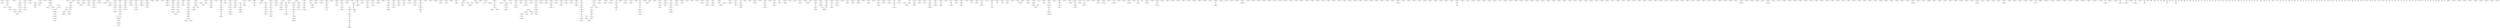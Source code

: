 // Template
digraph {
	overlap=scale
	"0xD08A5BDD62" [label="ALICE
HEAVY_CONSUMER" fontsize=8]
	"0xFC80895255" [label="BOB
HEAVY_CONSUMER" fontsize=8]
	"0x3AA9DBB211" [label="CAROL
HEAVY_CONSUMER" fontsize=8]
	"0xDB6B13548C" [label="JAMES
HEAVY_CONSUMER" fontsize=8]
	"0xC567786BF9" [label="JOHN
HEAVY_CONSUMER" fontsize=8]
	"0x0A6E929D3D" [label="ROBERT
HEAVY_CONSUMER" fontsize=8]
	"0x4A2C672D33" [label="MICHAEL
HEAVY_CONSUMER" fontsize=8]
	"0x122F6B6892" [label="MARY
HEAVY_CONSUMER" fontsize=8]
	"0xA9CB52D9EC" [label="WILLIAM
HEAVY_CONSUMER" fontsize=8]
	"0x026C59472B" [label="DAVID
HEAVY_CONSUMER" fontsize=8]
	"0x6022567C70" [label="RICHARD
HEAVY_CONSUMER" fontsize=8]
	"0xBBD385E525" [label="CHARLES
HEAVY_CONSUMER" fontsize=8]
	"0xC3B2EE84E2" [label="JOSEPH
HEAVY_CONSUMER" fontsize=8]
	"0xB0136B986E" [label="THOMAS
HEAVY_CONSUMER" fontsize=8]
	"0x06BF945391" [label="PATRICIA
HEAVY_CONSUMER" fontsize=8]
	"0x03098F86EF" [label="CHRISTOPHER
HEAVY_CONSUMER" fontsize=8]
	"0x2552AA3DDC" [label="LINDA
HEAVY_CONSUMER" fontsize=8]
	"0x598670C83C" [label="BARBARA
HEAVY_CONSUMER" fontsize=8]
	"0x68F0926A2F" [label="DANIEL
HEAVY_CONSUMER" fontsize=8]
	"0x8FE6C71D64" [label="PAUL
HEAVY_CONSUMER" fontsize=8]
	"0x64D9380037" [label="MARK
HEAVY_CONSUMER" fontsize=8]
	"0xCAD8918CBF" [label="ELIZABETH
HEAVY_CONSUMER" fontsize=8]
	"0xC6BEC99FBB" [label="DONALD
HEAVY_CONSUMER" fontsize=8]
	"0xFF64DD6673" [label="JENNIFER
HEAVY_CONSUMER" fontsize=8]
	"0xAA62646D31" [label="GEORGE
HEAVY_CONSUMER" fontsize=8]
	"0x827E115424" [label="MARIA
HEAVY_CONSUMER" fontsize=8]
	"0x76D3466264" [label="KENNETH
HEAVY_CONSUMER" fontsize=8]
	"0xE2345878F9" [label="SUSAN
HEAVY_CONSUMER" fontsize=8]
	"0x157D43EB2E" [label="STEVEN
HEAVY_CONSUMER" fontsize=8]
	"0x1C7D4E4902" [label="EDWARD
HEAVY_CONSUMER" fontsize=8]
	"0x0AC659901E" [label="MARGARET
HEAVY_CONSUMER" fontsize=8]
	"0xEEEBB67A4D" [label="BRIAN
HEAVY_CONSUMER" fontsize=8]
	"0x83577698CD" [label="RONALD
HEAVY_CONSUMER" fontsize=8]
	"0x3D4311E9C0" [label="DOROTHY
HEAVY_CONSUMER" fontsize=8]
	"0x121D202ABC" [label="ANTHONY
HEAVY_CONSUMER" fontsize=8]
	"0x2037A8BFB6" [label="LISA
HEAVY_CONSUMER" fontsize=8]
	"0x8356966E82" [label="KEVIN
HEAVY_CONSUMER" fontsize=8]
	"0x3604BB1AAD" [label="NANCY
HEAVY_CONSUMER" fontsize=8]
	"0x4556D4632A" [label="KAREN
HEAVY_CONSUMER" fontsize=8]
	"0xDCD9A7C3EB" [label="BETTY
HEAVY_CONSUMER" fontsize=8]
	"0x65267DD79E" [label="HELEN
HEAVY_CONSUMER" fontsize=8]
	"0x568DF85076" [label="JASON
HEAVY_CONSUMER" fontsize=8]
	"0x2F6DC52D9D" [label="MATTHEW
HEAVY_CONSUMER" fontsize=8]
	"0x8ED3B8CA3B" [label="GARY
HEAVY_CONSUMER" fontsize=8]
	"0xB3D19E841D" [label="TIMOTHY
HEAVY_CONSUMER" fontsize=8]
	"0xEAB762DCC5" [label="SANDRA
HEAVY_CONSUMER" fontsize=8]
	"0x7B0846DC91" [label="JOSE
HEAVY_CONSUMER" fontsize=8]
	"0xCDB4C6E277" [label="LARRY
HEAVY_CONSUMER" fontsize=8]
	"0xAB012FF2B8" [label="JEFFREY
HEAVY_CONSUMER" fontsize=8]
	"0xFCE1F8F0A2" [label="FRANK
HEAVY_CONSUMER" fontsize=8]
	"0x2F86530EF1" [label="DONNA
HEAVY_CONSUMER" fontsize=8]
	"0xFA8FBBBD41" [label="RUTH
HEAVY_CONSUMER" fontsize=8]
	"0xE5929802CD" [label="SCOTT
HEAVY_CONSUMER" fontsize=8]
	"0x7A023025DA" [label="ERIC
HEAVY_CONSUMER" fontsize=8]
	"0x9CA7E7196E" [label="STEPHEN
HEAVY_CONSUMER" fontsize=8]
	"0x80FDFC14B9" [label="ANDREW
HEAVY_CONSUMER" fontsize=8]
	"0xA50ADFABE0" [label="SHARON
HEAVY_CONSUMER" fontsize=8]
	"0x9EDC22282F" [label="MICHELLE
HEAVY_CONSUMER" fontsize=8]
	"0xF57FCF0EA2" [label="LAURA
HEAVY_CONSUMER" fontsize=8]
	"0x204203075A" [label="SARAH
HEAVY_CONSUMER" fontsize=8]
	"0xC37AEE05A8" [label="KIMBERLY
HEAVY_CONSUMER" fontsize=8]
	"0x10E85E1B0D" [label="DEBORAH
HEAVY_CONSUMER" fontsize=8]
	"0x7A4CB8C29F" [label="JESSICA
HEAVY_CONSUMER" fontsize=8]
	"0x661EEA874B" [label="RAYMOND
HEAVY_CONSUMER" fontsize=8]
	"0xF32023BDCD" [label="SHIRLEY
HEAVY_CONSUMER" fontsize=8]
	"0x283D0D8E8F" [label="CYNTHIA
HEAVY_CONSUMER" fontsize=8]
	"0x00B675E94B" [label="ANGELA
HEAVY_CONSUMER" fontsize=8]
	"0x9F2418AC91" [label="MELISSA
HEAVY_CONSUMER" fontsize=8]
	"0x88CD11ADEC" [label="BRENDA
HEAVY_CONSUMER" fontsize=8]
	"0x62615981BB" [label="AMY
HEAVY_CONSUMER" fontsize=8]
	"0xD23116CF63" [label="JERRY
HEAVY_CONSUMER" fontsize=8]
	"0x75461EE678" [label="GREGORY
HEAVY_CONSUMER" fontsize=8]
	"0xE7678300C5" [label="ANNA
HEAVY_CONSUMER" fontsize=8]
	"0xB2F40C0EA5" [label="JOSHUA
HEAVY_CONSUMER" fontsize=8]
	"0xF4B1F96D05" [label="VIRGINIA
HEAVY_CONSUMER" fontsize=8]
	"0xBB99F4C045" [label="REBECCA
HEAVY_CONSUMER" fontsize=8]
	"0x2881FDBFE3" [label="KATHLEEN
HEAVY_CONSUMER" fontsize=8]
	"0x1A27472F4E" [label="DENNIS
HEAVY_CONSUMER" fontsize=8]
	"0xB5271231F7" [label="PAMELA
HEAVY_CONSUMER" fontsize=8]
	"0xFA46CA30A6" [label="MARTHA
HEAVY_CONSUMER" fontsize=8]
	"0x804460804B" [label="DEBRA
HEAVY_CONSUMER" fontsize=8]
	"0xB595110003" [label="AMANDA
HEAVY_CONSUMER" fontsize=8]
	"0x22AE5F89F7" [label="WALTER
HEAVY_CONSUMER" fontsize=8]
	"0x594283A503" [label="STEPHANIE
HEAVY_CONSUMER" fontsize=8]
	"0x8F5AF30978" [label="WILLIE
HEAVY_CONSUMER" fontsize=8]
	"0xDF0D4D1CCF" [label="PATRICK
HEAVY_CONSUMER" fontsize=8]
	"0xEA0B73E87E" [label="TERRY
HEAVY_CONSUMER" fontsize=8]
	"0x802947FB5B" [label="CAROLYN
HEAVY_CONSUMER" fontsize=8]
	"0xCF67DCDBE7" [label="PETER
HEAVY_CONSUMER" fontsize=8]
	"0x6465B30FEE" [label="CHRISTINE
HEAVY_CONSUMER" fontsize=8]
	"0xD2F9315124" [label="MARIE
HEAVY_CONSUMER" fontsize=8]
	"0x9865EC203C" [label="JANET
HEAVY_CONSUMER" fontsize=8]
	"0x70439F5D98" [label="FRANCES
HEAVY_CONSUMER" fontsize=8]
	"0xD39A6D2606" [label="CATHERINE
HEAVY_CONSUMER" fontsize=8]
	"0x84F77F4E37" [label="HAROLD
HEAVY_CONSUMER" fontsize=8]
	"0x6BFCEC6261" [label="HENRY
HEAVY_CONSUMER" fontsize=8]
	"0x89702704E3" [label="DOUGLAS
HEAVY_CONSUMER" fontsize=8]
	"0x20645287F2" [label="JOYCE
HEAVY_CONSUMER" fontsize=8]
	"0xA14ADA5830" [label="ANN
HEAVY_CONSUMER" fontsize=8]
	"0x0CD2B90342" [label="DIANE
HEAVY_CONSUMER" fontsize=8]
	"0x5303677099" [label="JEAN
HEAVY_CONSUMER" fontsize=8]
	"0x5A89895421" [label="JULIE
HEAVY_CONSUMER" fontsize=8]
	"0x531DC13375" [label="CARL
HEAVY_CONSUMER" fontsize=8]
	"0xFD02778F31" [label="KELLY
HEAVY_CONSUMER" fontsize=8]
	"0x5418E4D076" [label="HEATHER
HEAVY_CONSUMER" fontsize=8]
	"0x9377719145" [label="ARTHUR
HEAVY_CONSUMER" fontsize=8]
	"0xFE9917581F" [label="TERESA
HEAVY_CONSUMER" fontsize=8]
	"0xB2E5C0DF63" [label="GLORIA
HEAVY_CONSUMER" fontsize=8]
	"0x2B7466BCED" [label="DORIS
HEAVY_CONSUMER" fontsize=8]
	"0xCC0F111363" [label="RYAN
HEAVY_CONSUMER" fontsize=8]
	"0x850B1F0B51" [label="JOE
HEAVY_CONSUMER" fontsize=8]
	"0xA8E70F8FFE" [label="ROGER
HEAVY_CONSUMER" fontsize=8]
	"0x94729BE92A" [label="EVELYN
HEAVY_CONSUMER" fontsize=8]
	"0x3C20F41C56" [label="JUAN
HEAVY_CONSUMER" fontsize=8]
	"0x7AFFD0F51F" [label="ASHLEY
HEAVY_CONSUMER" fontsize=8]
	"0x13B354E670" [label="JACK
HEAVY_CONSUMER" fontsize=8]
	"0xA90644D54E" [label="CHERYL
HEAVY_CONSUMER" fontsize=8]
	"0x2789320F9D" [label="ALBERT
HEAVY_CONSUMER" fontsize=8]
	"0x245F6FF2F2" [label="JOAN
HEAVY_CONSUMER" fontsize=8]
	"0x4093BA4FFA" [label="MILDRED
HEAVY_CONSUMER" fontsize=8]
	"0xA6CF48BFA3" [label="KATHERINE
HEAVY_CONSUMER" fontsize=8]
	"0x9977D804E7" [label="JUSTIN
HEAVY_CONSUMER" fontsize=8]
	"0xDF02FC787B" [label="JONATHAN
HEAVY_CONSUMER" fontsize=8]
	"0xEC04590906" [label="GERALD
HEAVY_CONSUMER" fontsize=8]
	"0xDE6A2800EC" [label="KEITH
HEAVY_CONSUMER" fontsize=8]
	"0x0499C0107C" [label="SAMUEL
HEAVY_CONSUMER" fontsize=8]
	"0xF35745C4A2" [label="JUDITH
HEAVY_CONSUMER" fontsize=8]
	"0xB51AB2D58E" [label="ROSE
HEAVY_CONSUMER" fontsize=8]
	"0xB687C5F3AB" [label="JANICE
HEAVY_CONSUMER" fontsize=8]
	"0xF4883FC88D" [label="LAWRENCE
HEAVY_CONSUMER" fontsize=8]
	"0x814F2D3350" [label="RALPH
HEAVY_CONSUMER" fontsize=8]
	"0xF7AC59478E" [label="NICOLE
HEAVY_CONSUMER" fontsize=8]
	"0x24CF91691B" [label="JUDY
HEAVY_CONSUMER" fontsize=8]
	"0x40C7106BF3" [label="NICHOLAS
HEAVY_CONSUMER" fontsize=8]
	"0x6BD945944B" [label="CHRISTINA
HEAVY_CONSUMER" fontsize=8]
	"0x32CD510B99" [label="ROY
HEAVY_CONSUMER" fontsize=8]
	"0x5D95A45BC6" [label="KATHY
HEAVY_CONSUMER" fontsize=8]
	"0x10DEB773BC" [label="THERESA
HEAVY_CONSUMER" fontsize=8]
	"0xA36A72BD6F" [label="BENJAMIN
HEAVY_CONSUMER" fontsize=8]
	"0xD4E735B7D6" [label="BEVERLY
HEAVY_CONSUMER" fontsize=8]
	"0x4F6D7547BA" [label="DENISE
HEAVY_CONSUMER" fontsize=8]
	"0xE7ED24D7A1" [label="BRUCE
HEAVY_CONSUMER" fontsize=8]
	"0x7F56FDBAAB" [label="BRANDON
HEAVY_CONSUMER" fontsize=8]
	"0x31460E7093" [label="ADAM
HEAVY_CONSUMER" fontsize=8]
	"0x2EE60D0AF3" [label="TAMMY
HEAVY_CONSUMER" fontsize=8]
	"0xB1990B1FA0" [label="IRENE
HEAVY_CONSUMER" fontsize=8]
	"0x05D0AA7C92" [label="FRED
HEAVY_CONSUMER" fontsize=8]
	"0x64F659D7BE" [label="BILLY
HEAVY_CONSUMER" fontsize=8]
	"0xE5EBDC7D0A" [label="HARRY
HEAVY_CONSUMER" fontsize=8]
	"0x1BC3E9BA72" [label="JANE
HEAVY_CONSUMER" fontsize=8]
	"0x8ED57DD472" [label="WAYNE
HEAVY_CONSUMER" fontsize=8]
	"0xC7DB9C1ECD" [label="LOUIS
HEAVY_CONSUMER" fontsize=8]
	"0x8F4EB6DE5C" [label="LORI
HEAVY_CONSUMER" fontsize=8]
	"0xFA2235DA64" [label="STEVE
HEAVY_CONSUMER" fontsize=8]
	"0x63169006B2" [label="TRACY
HEAVY_CONSUMER" fontsize=8]
	"0xACD1EFC2E7" [label="JEREMY
HEAVY_CONSUMER" fontsize=8]
	"0xDE0351ACE2" [label="RACHEL
HEAVY_CONSUMER" fontsize=8]
	"0xCC868DF525" [label="ANDREA
HEAVY_CONSUMER" fontsize=8]
	"0xBBC8E9B37F" [label="AARON
HEAVY_CONSUMER" fontsize=8]
	"0xAB9C5EC63C" [label="MARILYN
HEAVY_CONSUMER" fontsize=8]
	"0x98757E5CCE" [label="ROBIN
HEAVY_CONSUMER" fontsize=8]
	"0x6F6E032ED1" [label="RANDY
HEAVY_CONSUMER" fontsize=8]
	"0x0195FDF950" [label="LESLIE
HEAVY_CONSUMER" fontsize=8]
	"0x21D2914192" [label="KATHRYN
HEAVY_CONSUMER" fontsize=8]
	"0x37A14A6773" [label="EUGENE
HEAVY_CONSUMER" fontsize=8]
	"0xE8EACB1FAA" [label="HOWARD
HEAVY_CONSUMER" fontsize=8]
	"0x302CFAE8C5" [label="CARLOS
HEAVY_CONSUMER" fontsize=8]
	"0x187D950B6F" [label="SARA
HEAVY_CONSUMER" fontsize=8]
	"0x166EDE90A5" [label="LOUISE
HEAVY_CONSUMER" fontsize=8]
	"0xF37CC6A890" [label="JACQUELINE
HEAVY_CONSUMER" fontsize=8]
	"0x7C2D6A5EF8" [label="ANNE
HEAVY_CONSUMER" fontsize=8]
	"0x826BCA5D27" [label="WANDA
HEAVY_CONSUMER" fontsize=8]
	"0xF5C6776CD0" [label="RUSSELL
HEAVY_CONSUMER" fontsize=8]
	"0x1E2F8AF0F1" [label="SHAWN
HEAVY_CONSUMER" fontsize=8]
	"0x8FD98031E9" [label="VICTOR
HEAVY_CONSUMER" fontsize=8]
	"0x2A137F00C0" [label="JULIA
HEAVY_CONSUMER" fontsize=8]
	"0xC2D48155C4" [label="BONNIE
HEAVY_CONSUMER" fontsize=8]
	"0x89A2DEA430" [label="RUBY
HEAVY_CONSUMER" fontsize=8]
	"0xA176116526" [label="CHRIS
HEAVY_CONSUMER" fontsize=8]
	"0x1EDAF9912C" [label="TINA
HEAVY_CONSUMER" fontsize=8]
	"0xEE23DED76E" [label="LOIS
HEAVY_CONSUMER" fontsize=8]
	"0xC0021DC932" [label="PHYLLIS
HEAVY_CONSUMER" fontsize=8]
	"0x5529C35C99" [label="JAMIE
HEAVY_CONSUMER" fontsize=8]
	"0x98357E0188" [label="NORMA
HEAVY_CONSUMER" fontsize=8]
	"0xCC8E95966F" [label="MARTIN
HEAVY_CONSUMER" fontsize=8]
	"0x2CB2BABBDA" [label="PAULA
HEAVY_CONSUMER" fontsize=8]
	"0xBF120C2A59" [label="JESSE
HEAVY_CONSUMER" fontsize=8]
	"0xE0C1300468" [label="DIANA
HEAVY_CONSUMER" fontsize=8]
	"0x891D059725" [label="ANNIE
HEAVY_CONSUMER" fontsize=8]
	"0xCB824DD809" [label="SHANNON
HEAVY_CONSUMER" fontsize=8]
	"0x7989220BB6" [label="ERNEST
HEAVY_CONSUMER" fontsize=8]
	"0x960574BDA1" [label="TODD
HEAVY_CONSUMER" fontsize=8]
	"0xC9F73A2B3A" [label="PHILLIP
HEAVY_CONSUMER" fontsize=8]
	"0x50F1440C12" [label="LEE
HEAVY_CONSUMER" fontsize=8]
	"0xC9860EE9F1" [label="LILLIAN
HEAVY_CONSUMER" fontsize=8]
	"0x4BFE2F8D8F" [label="PEGGY
HEAVY_CONSUMER" fontsize=8]
	"0x1A764C2C36" [label="EMILY
HEAVY_CONSUMER" fontsize=8]
	"0x250B099EEC" [label="CRYSTAL
HEAVY_CONSUMER" fontsize=8]
	"0xA69B582D73" [label="KIM
HEAVY_CONSUMER" fontsize=8]
	"0x134A0E11F2" [label="CRAIG
HEAVY_CONSUMER" fontsize=8]
	"0xBD21770970" [label="CARMEN
HEAVY_CONSUMER" fontsize=8]
	"0x48A658818C" [label="GLADYS
HEAVY_CONSUMER" fontsize=8]
	"0xFA9E8E46A9" [label="CONNIE
HEAVY_CONSUMER" fontsize=8]
	"0x5FE774FC95" [label="RITA
HEAVY_CONSUMER" fontsize=8]
	"0x6715648A59" [label="ALAN
HEAVY_CONSUMER" fontsize=8]
	"0x8B8FD9D30D" [label="DAWN
HEAVY_CONSUMER" fontsize=8]
	"0x5FFC2B5777" [label="FLORENCE
HEAVY_CONSUMER" fontsize=8]
	"0x65C9C4F041" [label="DALE
HEAVY_CONSUMER" fontsize=8]
	"0x0C59F429F6" [label="SEAN
HEAVY_CONSUMER" fontsize=8]
	"0x2AF4E75CC0" [label="FRANCIS
HEAVY_CONSUMER" fontsize=8]
	"0x45D693DF02" [label="JOHNNY
HEAVY_CONSUMER" fontsize=8]
	"0x28C6B95CFC" [label="CLARENCE
HEAVY_CONSUMER" fontsize=8]
	"0xEDA1465D97" [label="PHILIP
HEAVY_CONSUMER" fontsize=8]
	"0x4A2E7D594B" [label="EDNA
HEAVY_CONSUMER" fontsize=8]
	"0xFE891CBD41" [label="TIFFANY
HEAVY_CONSUMER" fontsize=8]
	"0xCA0026A720" [label="TONY
HEAVY_CONSUMER" fontsize=8]
	"0xAABCE01432" [label="ROSA
HEAVY_CONSUMER" fontsize=8]
	"0x818FF6DA0D" [label="JIMMY
HEAVY_CONSUMER" fontsize=8]
	"0x3B70CBBE4F" [label="EARL
HEAVY_CONSUMER" fontsize=8]
	"0xA2E6956337" [label="CINDY
HEAVY_CONSUMER" fontsize=8]
	"0x231137CA65" [label="ANTONIO
HEAVY_CONSUMER" fontsize=8]
	"0x1916BB35D1" [label="LUIS
HEAVY_CONSUMER" fontsize=8]
	"0x2DBF81FC33" [label="MIKE
HEAVY_CONSUMER" fontsize=8]
	"0x96BAA3FD60" [label="DANNY
HEAVY_CONSUMER" fontsize=8]
	"0x5C1AB71780" [label="BRYAN
HEAVY_CONSUMER" fontsize=8]
	"0xA03B4E4839" [label="GRACE
HEAVY_CONSUMER" fontsize=8]
	"0x2F9CBC266A" [label="STANLEY
HEAVY_CONSUMER" fontsize=8]
	"0xA13D0B1D1C" [label="LEONARD
HEAVY_CONSUMER" fontsize=8]
	"0x1047DB4047" [label="WENDY
HEAVY_CONSUMER" fontsize=8]
	"0x2438098C0D" [label="NATHAN
HEAVY_CONSUMER" fontsize=8]
	"0x0B0723DE45" [label="MANUEL
HEAVY_CONSUMER" fontsize=8]
	"0x430F22652E" [label="CURTIS
HEAVY_CONSUMER" fontsize=8]
	"0x32B0288AA2" [label="VICTORIA
HEAVY_CONSUMER" fontsize=8]
	"0x6049BCB8EF" [label="RODNEY
HEAVY_CONSUMER" fontsize=8]
	"0x9F8828926B" [label="NORMAN
HEAVY_CONSUMER" fontsize=8]
	"0x52A44E32A1" [label="EDITH
HEAVY_CONSUMER" fontsize=8]
	"0x54FBBA656D" [label="SHERRY
HEAVY_CONSUMER" fontsize=8]
	"0x8BEE0F315C" [label="SYLVIA
HEAVY_CONSUMER" fontsize=8]
	"0x356A4B2022" [label="JOSEPHINE
HEAVY_CONSUMER" fontsize=8]
	"0x0E793547CE" [label="ALLEN
HEAVY_CONSUMER" fontsize=8]
	"0xD4AD2AE2D0" [label="THELMA
HEAVY_CONSUMER" fontsize=8]
	"0x7620622298" [label="SHEILA
HEAVY_CONSUMER" fontsize=8]
	"0x4B760E5E61" [label="ETHEL
HEAVY_CONSUMER" fontsize=8]
	"0x5E1F4C90FF" [label="MARJORIE
HEAVY_CONSUMER" fontsize=8]
	"0xD34465EDC0" [label="LYNN
HEAVY_CONSUMER" fontsize=8]
	"0xFDB725C94C" [label="ELLEN
HEAVY_CONSUMER" fontsize=8]
	"0x8D0278D500" [label="ELAINE
HEAVY_CONSUMER" fontsize=8]
	"0x0A81967871" [label="MARVIN
HEAVY_CONSUMER" fontsize=8]
	"0x8E40E76D2D" [label="CARRIE
HEAVY_CONSUMER" fontsize=8]
	"0x3A6B6E5F0B" [label="MARION
HEAVY_CONSUMER" fontsize=8]
	"0xE1C929471C" [label="CHARLOTTE
HEAVY_CONSUMER" fontsize=8]
	"0x5EE5AE075F" [label="VINCENT
HEAVY_CONSUMER" fontsize=8]
	"0x3E0DDBF6A0" [label="GLENN
HEAVY_CONSUMER" fontsize=8]
	"0xE7D8182232" [label="TRAVIS
HEAVY_CONSUMER" fontsize=8]
	"0xCBE73F6D7B" [label="MONICA
HEAVY_CONSUMER" fontsize=8]
	"0x0AADCA8EFF" [label="JEFFERY
HEAVY_CONSUMER" fontsize=8]
	"0xD111B8A42F" [label="JEFF
HEAVY_CONSUMER" fontsize=8]
	"0x9F6AA5C877" [label="ESTHER
HEAVY_CONSUMER" fontsize=8]
	"0x29B88E954F" [label="PAULINE
HEAVY_CONSUMER" fontsize=8]
	"0x9231B9E050" [label="JACOB
HEAVY_CONSUMER" fontsize=8]
	"0xDC1363ED41" [label="EMMA
HEAVY_CONSUMER" fontsize=8]
	"0xFE2B378E2D" [label="CHAD
HEAVY_CONSUMER" fontsize=8]
	"0x49E4E71722" [label="KYLE
HEAVY_CONSUMER" fontsize=8]
	"0x50B3A8E61C" [label="JUANITA
HEAVY_CONSUMER" fontsize=8]
	"0x8BDCC61290" [label="DANA
HEAVY_CONSUMER" fontsize=8]
	"0x905BED94F9" [label="MELVIN
HEAVY_CONSUMER" fontsize=8]
	"0x5D3DE2679E" [label="JESSIE
HEAVY_CONSUMER" fontsize=8]
	"0x3B58C7A53A" [label="RHONDA
HEAVY_CONSUMER" fontsize=8]
	"0xD11489E8A1" [label="ANITA
HEAVY_CONSUMER" fontsize=8]
	"0x6E3AC6B279" [label="ALFRED
HEAVY_CONSUMER" fontsize=8]
	"0xC6C2FCBC3D" [label="HAZEL
HEAVY_CONSUMER" fontsize=8]
	"0x5011B60260" [label="AMBER
HEAVY_CONSUMER" fontsize=8]
	"0x65408EE780" [label="EVA
HEAVY_CONSUMER" fontsize=8]
	"0xB59420455D" [label="BRADLEY
HEAVY_CONSUMER" fontsize=8]
	"0xC26C79FA89" [label="RAY
HEAVY_CONSUMER" fontsize=8]
	"0xD81F4993B6" [label="JESUS
HEAVY_CONSUMER" fontsize=8]
	"0x48720F1DC5" [label="DEBBIE
HEAVY_CONSUMER" fontsize=8]
	"0x71DA93EE2D" [label="HERBERT
HEAVY_CONSUMER" fontsize=8]
	"0x5CA6B47C22" [label="EDDIE
HEAVY_CONSUMER" fontsize=8]
	"0x2BBD151574" [label="JOEL
HEAVY_CONSUMER" fontsize=8]
	"0xD7E65A6D55" [label="FREDERICK
HEAVY_CONSUMER" fontsize=8]
	"0x183F3AC419" [label="APRIL
HEAVY_CONSUMER" fontsize=8]
	"0xAB6BE06BD9" [label="LUCILLE
HEAVY_CONSUMER" fontsize=8]
	"0x08C3418625" [label="CLARA
HEAVY_CONSUMER" fontsize=8]
	"0xA083CD125E" [label="GAIL
HEAVY_CONSUMER" fontsize=8]
	"0xC8578BA0B0" [label="JOANNE
HEAVY_CONSUMER" fontsize=8]
	"0x5BAA73E968" [label="ELEANOR
HEAVY_CONSUMER" fontsize=8]
	"0xC99DB8AF1B" [label="VALERIE
HEAVY_CONSUMER" fontsize=8]
	"0x21A422087D" [label="DANIELLE
HEAVY_CONSUMER" fontsize=8]
	"0x8CEBD8F960" [label="ERIN
HEAVY_CONSUMER" fontsize=8]
	"0xCE870133A4" [label="EDWIN
HEAVY_CONSUMER" fontsize=8]
	"0x44509561A9" [label="MEGAN
HEAVY_CONSUMER" fontsize=8]
	"0xFDBCA69743" [label="ALICIA
HEAVY_CONSUMER" fontsize=8]
	"0x38A9D46554" [label="SUZANNE
HEAVY_CONSUMER" fontsize=8]
	"0x3A9D74016C" [label="MICHELE
HEAVY_CONSUMER" fontsize=8]
	"0x72890F2866" [label="DON
HEAVY_CONSUMER" fontsize=8]
	"0x9885D775CD" [label="BERTHA
HEAVY_CONSUMER" fontsize=8]
	"0x2514CD1A85" [label="VERONICA
HEAVY_CONSUMER" fontsize=8]
	"0x2238A13800" [label="JILL
HEAVY_CONSUMER" fontsize=8]
	"0x8CE839B7C5" [label="DARLENE
HEAVY_CONSUMER" fontsize=8]
	"0x9E282C749E" [label="RICKY
HEAVY_CONSUMER" fontsize=8]
	"0xEDB1C424CC" [label="LAUREN
HEAVY_CONSUMER" fontsize=8]
	"0xFDAD95A444" [label="GERALDINE
HEAVY_CONSUMER" fontsize=8]
	"0x05A3B6E513" [label="TROY
HEAVY_CONSUMER" fontsize=8]
	"0x6BABF8FCC5" [label="STACY
HEAVY_CONSUMER" fontsize=8]
	"0xA96B06DA53" [label="RANDALL
HEAVY_CONSUMER" fontsize=8]
	"0x2E218AA104" [label="CATHY
HEAVY_CONSUMER" fontsize=8]
	"0xCF0B0E95FC" [label="JOANN
HEAVY_CONSUMER" fontsize=8]
	"0xC3AD0C525D" [label="SALLY
HEAVY_CONSUMER" fontsize=8]
	"0xC9418F9A7B" [label="LORRAINE
HEAVY_CONSUMER" fontsize=8]
	"0xB6D415E204" [label="BARRY
HEAVY_CONSUMER" fontsize=8]
	"0xEC3086DA55" [label="ALEXANDER
HEAVY_CONSUMER" fontsize=8]
	"0x998503D468" [label="REGINA
HEAVY_CONSUMER" fontsize=8]
	"0x5CB1032D50" [label="JACKIE
HEAVY_CONSUMER" fontsize=8]
	"0x6BCEBDBAF3" [label="ERICA
HEAVY_CONSUMER" fontsize=8]
	"0xB19BF87361" [label="BEATRICE
HEAVY_CONSUMER" fontsize=8]
	"0xF6521A3F85" [label="DOLORES
HEAVY_CONSUMER" fontsize=8]
	"0x4E00E85E71" [label="BERNICE
HEAVY_CONSUMER" fontsize=8]
	"0x563BACA606" [label="MARIO
HEAVY_CONSUMER" fontsize=8]
	"0x76E7F43B74" [label="BERNARD
HEAVY_CONSUMER" fontsize=8]
	"0x1DF94EA15B" [label="AUDREY
HEAVY_CONSUMER" fontsize=8]
	"0xC99BC2D443" [label="YVONNE
HEAVY_CONSUMER" fontsize=8]
	"0x22F9B1BA23" [label="FRANCISCO
HEAVY_CONSUMER" fontsize=8]
	"0x4A93307297" [label="MICHEAL
HEAVY_CONSUMER" fontsize=8]
	"0x752B5DAB20" [label="LEROY
HEAVY_CONSUMER" fontsize=8]
	"0xCA35F1FB7E" [label="JUNE
HEAVY_CONSUMER" fontsize=8]
	"0x8A1745ABE7" [label="ANNETTE
HEAVY_CONSUMER" fontsize=8]
	"0x83EAE6C7CB" [label="SAMANTHA
HEAVY_CONSUMER" fontsize=8]
	"0xAC1EB255C7" [label="MARCUS
HEAVY_CONSUMER" fontsize=8]
	"0xEA5969D537" [label="THEODORE
HEAVY_CONSUMER" fontsize=8]
	"0x462DE81B09" [label="OSCAR
HEAVY_CONSUMER" fontsize=8]
	"0x30C7E90652" [label="CLIFFORD
HEAVY_CONSUMER" fontsize=8]
	"0x7198956E15" [label="MIGUEL
HEAVY_CONSUMER" fontsize=8]
	"0x19573B6621" [label="JAY
HEAVY_CONSUMER" fontsize=8]
	"0x2B10114580" [label="RENEE
HEAVY_CONSUMER" fontsize=8]
	"0x07635AA3F5" [label="ANA
HEAVY_CONSUMER" fontsize=8]
	"0x37D2626B87" [label="VIVIAN
HEAVY_CONSUMER" fontsize=8]
	"0x12E49380EA" [label="JIM
HEAVY_CONSUMER" fontsize=8]
	"0xAE060F6F5C" [label="IDA
HEAVY_CONSUMER" fontsize=8]
	"0x6A576D46E2" [label="TOM
HEAVY_CONSUMER" fontsize=8]
	"0x9A344461FD" [label="RONNIE
HEAVY_CONSUMER" fontsize=8]
	"0xCC655878F8" [label="ROBERTA
HEAVY_CONSUMER" fontsize=8]
	"0x2ECDA4D048" [label="HOLLY
HEAVY_CONSUMER" fontsize=8]
	"0x5DFB92DD51" [label="BRITTANY
HEAVY_CONSUMER" fontsize=8]
	"0x3E540313D3" [label="ANGEL
HEAVY_CONSUMER" fontsize=8]
	"0x838B84662F" [label="ALEX
HEAVY_CONSUMER" fontsize=8]
	"0xBCA9D81CD0" [label="MELANIE
HEAVY_CONSUMER" fontsize=8]
	"0xDCB4E7EFA9" [label="JON
HEAVY_CONSUMER" fontsize=8]
	"0xD0B474BA24" [label="YOLANDA
HEAVY_CONSUMER" fontsize=8]
	"0x43909E70E9" [label="TOMMY
HEAVY_CONSUMER" fontsize=8]
	"0x4E5CA817A4" [label="LORETTA
HEAVY_CONSUMER" fontsize=8]
	"0x4D1F3E3305" [label="JEANETTE
HEAVY_CONSUMER" fontsize=8]
	"0x42A1B45F7A" [label="CALVIN
HEAVY_CONSUMER" fontsize=8]
	"0xEED0D6517F" [label="LAURIE
HEAVY_CONSUMER" fontsize=8]
	"0xF8CC4936A1" [label="LEON
HEAVY_CONSUMER" fontsize=8]
	"0x06D20C992B" [label="KATIE
HEAVY_CONSUMER" fontsize=8]
	"0x61E7E8C28F" [label="STACEY
HEAVY_CONSUMER" fontsize=8]
	"0xDF74472AC4" [label="LLOYD
HEAVY_CONSUMER" fontsize=8]
	"0x32E93C3D22" [label="DEREK
HEAVY_CONSUMER" fontsize=8]
	"0x70179A9EC5" [label="BILL
HEAVY_CONSUMER" fontsize=8]
	"0x1B7D7210C7" [label="VANESSA
HEAVY_CONSUMER" fontsize=8]
	"0xFF20E2587F" [label="SUE
HEAVY_CONSUMER" fontsize=8]
	"0x631447CDBF" [label="KRISTEN
HEAVY_CONSUMER" fontsize=8]
	"0x164D9EE426" [label="ALMA
HEAVY_CONSUMER" fontsize=8]
	"0xD083C194DF" [label="WARREN
HEAVY_CONSUMER" fontsize=8]
	"0xD0C84232E2" [label="ELSIE
HEAVY_CONSUMER" fontsize=8]
	"0xB5DC67975C" [label="BETH
HEAVY_CONSUMER" fontsize=8]
	"0xC32AC5DD80" [label="VICKI
HEAVY_CONSUMER" fontsize=8]
	"0x02EFC18E70" [label="JEANNE
HEAVY_CONSUMER" fontsize=8]
	"0xE96A9FDF22" [label="JEROME
HEAVY_CONSUMER" fontsize=8]
	"0x4A1BD2EE74" [label="DARRELL
HEAVY_CONSUMER" fontsize=8]
	"0xC3CBD4ABF2" [label="TARA
HEAVY_CONSUMER" fontsize=8]
	"0x29F5144270" [label="ROSEMARY
HEAVY_CONSUMER" fontsize=8]
	"0x00BBC1E580" [label="LEO
HEAVY_CONSUMER" fontsize=8]
	"0x2A0D71E124" [label="FLOYD
HEAVY_CONSUMER" fontsize=8]
	"0x448822D567" [label="DEAN
HEAVY_CONSUMER" fontsize=8]
	"0x5FDDCBA86D" [label="CARLA
HEAVY_CONSUMER" fontsize=8]
	"0xDA0E9981E3" [label="WESLEY
HEAVY_CONSUMER" fontsize=8]
	"0xBFA753908C" [label="TERRI
HEAVY_CONSUMER" fontsize=8]
	"0x1DB7FCFE18" [label="EILEEN
HEAVY_CONSUMER" fontsize=8]
	"0x5F83CADF1A" [label="COURTNEY
HEAVY_CONSUMER" fontsize=8]
	"0x374A3F02C0" [label="ALVIN
HEAVY_CONSUMER" fontsize=8]
	"0x88F13DA3E1" [label="TIM
HEAVY_CONSUMER" fontsize=8]
	"0x37B7BED446" [label="JORGE
HEAVY_CONSUMER" fontsize=8]
	"0xD35BA4817A" [label="GREG
HEAVY_CONSUMER" fontsize=8]
	"0xC1D4F96F21" [label="GORDON
HEAVY_CONSUMER" fontsize=8]
	"0xD2B4B536F6" [label="PEDRO
HEAVY_CONSUMER" fontsize=8]
	"0x67B85D1EAE" [label="LUCY
HEAVY_CONSUMER" fontsize=8]
	"0xBA6E041CE0" [label="GERTRUDE
HEAVY_CONSUMER" fontsize=8]
	"0x9D4CE25399" [label="DUSTIN
HEAVY_CONSUMER" fontsize=8]
	"0x48E87A09F7" [label="DERRICK
HEAVY_CONSUMER" fontsize=8]
	"0xC9AACEFFFE" [label="COREY
HEAVY_CONSUMER" fontsize=8]
	"0x2D8FC40B3C" [label="TONYA
HEAVY_CONSUMER" fontsize=8]
	"0x572D8E487A" [label="DAN
HEAVY_CONSUMER" fontsize=8]
	"0x2333C3E6C1" [label="ELLA
HEAVY_CONSUMER" fontsize=8]
	"0x76EC664ADC" [label="LEWIS
HEAVY_CONSUMER" fontsize=8]
	"0x762FDE5A7B" [label="ZACHARY
HEAVY_CONSUMER" fontsize=8]
	"0x1C5B9992B4" [label="WILMA
HEAVY_CONSUMER" fontsize=8]
	"0x6AC020FC4E" [label="MAURICE
HEAVY_CONSUMER" fontsize=8]
	"0x2074EC6330" [label="KRISTIN
HEAVY_CONSUMER" fontsize=8]
	"0xA7DB92831E" [label="GINA
HEAVY_CONSUMER" fontsize=8]
	"0x5A619C2F3C" [label="VERNON
HEAVY_CONSUMER" fontsize=8]
	"0x03F0D19218" [label="VERA
HEAVY_CONSUMER" fontsize=8]
	"0xA9D8B2D008" [label="ROBERTO
HEAVY_CONSUMER" fontsize=8]
	"0xC6AFA262D8" [label="NATALIE
HEAVY_CONSUMER" fontsize=8]
	"0xA78C43F034" [label="CLYDE
HEAVY_CONSUMER" fontsize=8]
	"0xF9A1CC4F8A" [label="AGNES
HEAVY_CONSUMER" fontsize=8]
	"0x9DC0636A30" [label="HERMAN
HEAVY_CONSUMER" fontsize=8]
	"0x91B2E559EC" [label="CHARLENE
HEAVY_CONSUMER" fontsize=8]
	"0x11D05C86F1" [label="CHARLIE
HEAVY_CONSUMER" fontsize=8]
	"0xDBABFA8486" [label="BESSIE
HEAVY_CONSUMER" fontsize=8]
	"0x816D9D2B96" [label="SHANE
HEAVY_CONSUMER" fontsize=8]
	"0x0AFE688E65" [label="DELORES
HEAVY_CONSUMER" fontsize=8]
	"0x44DAC0ADF4" [label="SAM
HEAVY_CONSUMER" fontsize=8]
	"0x630C309A85" [label="PEARL
HEAVY_CONSUMER" fontsize=8]
	"0x695F30E91F" [label="MELINDA
HEAVY_CONSUMER" fontsize=8]
	"0x9A9C1AE2D3" [label="HECTOR
HEAVY_CONSUMER" fontsize=8]
	"0x7072C9E3FA" [label="GLEN
HEAVY_CONSUMER" fontsize=8]
	"0x09908E6BF9" [label="ARLENE
HEAVY_CONSUMER" fontsize=8]
	"0x1BD6DE8DF5" [label="RICARDO
HEAVY_CONSUMER" fontsize=8]
	"0x794A20DF8A" [label="TAMARA
HEAVY_CONSUMER" fontsize=8]
	"0x9A47297027" [label="MAUREEN
HEAVY_CONSUMER" fontsize=8]
	"0x72E174C6AB" [label="LESTER
HEAVY_CONSUMER" fontsize=8]
	"0x5F9D224B67" [label="GENE
HEAVY_CONSUMER" fontsize=8]
	"0x53039FA7DA" [label="COLLEEN
HEAVY_CONSUMER" fontsize=8]
	"0x61DED5EDB0" [label="ALLISON
HEAVY_CONSUMER" fontsize=8]
	"0x840ED8B83D" [label="TYLER
HEAVY_CONSUMER" fontsize=8]
	"0x060B478E5B" [label="RICK
HEAVY_CONSUMER" fontsize=8]
	"0x19E004F3D2" [label="JOY
HEAVY_CONSUMER" fontsize=8]
	"0x892CB17590" [label="JOHNNIE
HEAVY_CONSUMER" fontsize=8]
	"0x5A2D0EECA4" [label="GEORGIA
HEAVY_CONSUMER" fontsize=8]
	"0xB6516BB433" [label="CONSTANCE
HEAVY_CONSUMER" fontsize=8]
	"0x78B498F528" [label="RAMON
HEAVY_CONSUMER" fontsize=8]
	"0xAA4B3E1DA9" [label="MARCIA
HEAVY_CONSUMER" fontsize=8]
	"0x742E01B255" [label="LILLIE
HEAVY_CONSUMER" fontsize=8]
	"0xC3F7B79EAA" [label="CLAUDIA
HEAVY_CONSUMER" fontsize=8]
	"0x0B2E5C6364" [label="BRENT
HEAVY_CONSUMER" fontsize=8]
	"0x8D1BF3301A" [label="TANYA
HEAVY_CONSUMER" fontsize=8]
	"0xC462B40CF4" [label="NELLIE
HEAVY_CONSUMER" fontsize=8]
	"0x4078FEE5C6" [label="MINNIE
HEAVY_CONSUMER" fontsize=8]
	"0x45AEF98621" [label="GILBERT
HEAVY_CONSUMER" fontsize=8]
	"0x01030D21E8" [label="MARLENE
HEAVY_CONSUMER" fontsize=8]
	"0xECDE749068" [label="HEIDI
HEAVY_CONSUMER" fontsize=8]
	"0x7FA2F03AF8" [label="GLENDA
HEAVY_CONSUMER" fontsize=8]
	"0xA218B3F1BE" [label="MARC
HEAVY_CONSUMER" fontsize=8]
	"0xB4C2C12B59" [label="VIOLA
HEAVY_CONSUMER" fontsize=8]
	"0xA68AECA270" [label="MARIAN
HEAVY_CONSUMER" fontsize=8]
	"0x0DC36DB2C4" [label="LYDIA
HEAVY_CONSUMER" fontsize=8]
	"0xD76D138986" [label="BILLIE
HEAVY_CONSUMER" fontsize=8]
	"0x7A5659C7BB" [label="STELLA
HEAVY_CONSUMER" fontsize=8]
	"0x9C352A6903" [label="GUADALUPE
HEAVY_CONSUMER" fontsize=8]
	"0xC9C30C06DF" [label="CAROLINE
HEAVY_CONSUMER" fontsize=8]
	"0x12C8B2CB90" [label="REGINALD
HEAVY_CONSUMER" fontsize=8]
	"0x67F7C0458C" [label="DORA
HEAVY_CONSUMER" fontsize=8]
	"0x379B536B42" [label="JO
HEAVY_CONSUMER" fontsize=8]
	"0x7CAB1BBE19" [label="CECIL
HEAVY_CONSUMER" fontsize=8]
	"0x2956485CED" [label="CASEY
HEAVY_CONSUMER" fontsize=8]
	"0xF0BEEC2212" [label="BRETT
HEAVY_CONSUMER" fontsize=8]
	"0xB1E1EDC8F8" [label="VICKIE
HEAVY_CONSUMER" fontsize=8]
	"0x8CF9756FE5" [label="RUBEN
HEAVY_CONSUMER" fontsize=8]
	"0x6871DFF80F" [label="JAIME
HEAVY_CONSUMER" fontsize=8]
	"0x4F67D95B3F" [label="RAFAEL
HEAVY_CONSUMER" fontsize=8]
	"0x79431122BA" [label="NATHANIEL
HEAVY_CONSUMER" fontsize=8]
	"0xD93190F604" [label="MATTIE
HEAVY_CONSUMER" fontsize=8]
	"0x25E141346E" [label="MILTON
HEAVY_CONSUMER" fontsize=8]
	"0x2CB180BAAF" [label="EDGAR
HEAVY_CONSUMER" fontsize=8]
	"0x05E5941769" [label="RAUL
HEAVY_CONSUMER" fontsize=8]
	"0x32A6EF6322" [label="MAXINE
HEAVY_CONSUMER" fontsize=8]
	"0xA08B8986E8" [label="IRMA
HEAVY_CONSUMER" fontsize=8]
	"0x71A1BD2CDF" [label="MYRTLE
HEAVY_CONSUMER" fontsize=8]
	"0x6036D4AE5C" [label="MARSHA
HEAVY_CONSUMER" fontsize=8]
	"0x7D6E65A46B" [label="MABEL
HEAVY_CONSUMER" fontsize=8]
	"0x08B5426D9E" [label="CHESTER
HEAVY_CONSUMER" fontsize=8]
	"0xCF8D6579D5" [label="BEN
HEAVY_CONSUMER" fontsize=8]
	"0x933B4D7DFD" [label="ANDRE
HEAVY_CONSUMER" fontsize=8]
	"0xA117B122B7" [label="ADRIAN
HEAVY_CONSUMER" fontsize=8]
	"0xBB5894AEC2" [label="LENA
HEAVY_CONSUMER" fontsize=8]
	"0x1D48EC46E0" [label="FRANKLIN
HEAVY_CONSUMER" fontsize=8]
	"0x820A9B876F" [label="DUANE
HEAVY_CONSUMER" fontsize=8]
	"0xF0CAAF52BD" [label="CHRISTY
HEAVY_CONSUMER" fontsize=8]
	"0xA363533DA3" [label="TRACEY
PASSIVE_CONSUMER" fontsize=8]
	"0xD21419F889" [label="PATSY
PASSIVE_CONSUMER" fontsize=8]
	"0x795B811D2F" [label="GABRIEL
PASSIVE_CONSUMER" fontsize=8]
	"0xC6FB1D0B41" [label="DEANNA
PASSIVE_CONSUMER" fontsize=8]
	"0x438F4BB54F" [label="JIMMIE
PASSIVE_CONSUMER" fontsize=8]
	"0xD8A3C9862B" [label="HILDA
PASSIVE_CONSUMER" fontsize=8]
	"0xAB65AB9288" [label="ELMER
PASSIVE_CONSUMER" fontsize=8]
	"0x0CB6904FAB" [label="CHRISTIAN
PASSIVE_CONSUMER" fontsize=8]
	"0x46C5E0FCFB" [label="BOBBIE
PASSIVE_CONSUMER" fontsize=8]
	"0xA5BDDFA7CF" [label="GWENDOLYN
PASSIVE_CONSUMER" fontsize=8]
	"0x3E313BF2CA" [label="NORA
PASSIVE_CONSUMER" fontsize=8]
	"0x325E4ADF1D" [label="MITCHELL
PASSIVE_CONSUMER" fontsize=8]
	"0xBA07125FDD" [label="JENNIE
PASSIVE_CONSUMER" fontsize=8]
	"0x7605FFB174" [label="BRAD
PASSIVE_CONSUMER" fontsize=8]
	"0xE597A6CA69" [label="RON
PASSIVE_CONSUMER" fontsize=8]
	"0x20E2091627" [label="ROLAND
PASSIVE_CONSUMER" fontsize=8]
	"0xB6EF978F00" [label="NINA
PASSIVE_CONSUMER" fontsize=8]
	"0x5C2BBE4847" [label="MARGIE
PASSIVE_CONSUMER" fontsize=8]
	"0xABFB931A5B" [label="LEAH
PASSIVE_CONSUMER" fontsize=8]
	"0xD3C3CE77C6" [label="HARVEY
PASSIVE_CONSUMER" fontsize=8]
	"0x712AF9D6A2" [label="CORY
PASSIVE_CONSUMER" fontsize=8]
	"0xFFB2DD4238" [label="CASSANDRA
PASSIVE_CONSUMER" fontsize=8]
	"0xA4B6C4BDF3" [label="ARNOLD
PASSIVE_CONSUMER" fontsize=8]
	"0x6B6CB3012E" [label="PRISCILLA
PASSIVE_CONSUMER" fontsize=8]
	"0x20524B6C3D" [label="PENNY
PASSIVE_CONSUMER" fontsize=8]
	"0x19A9808C39" [label="NAOMI
PASSIVE_CONSUMER" fontsize=8]
	"0xF7B93FA094" [label="KAY
PASSIVE_CONSUMER" fontsize=8]
	"0xEA557054FF" [label="KARL
PASSIVE_CONSUMER" fontsize=8]
	"0x00951AC655" [label="JARED
PASSIVE_CONSUMER" fontsize=8]
	"0x1B93105FF3" [label="OLGA
PASSIVE_CONSUMER" fontsize=8]
	"0x451E9CAEEA" [label="JAN
PASSIVE_CONSUMER" fontsize=8]
	"0x4FB1E087FF" [label="BRANDY
PASSIVE_CONSUMER" fontsize=8]
	"0x89F92E5B9D" [label="LONNIE
PASSIVE_CONSUMER" fontsize=8]
	"0xB2F7C0336B" [label="LEONA
PASSIVE_CONSUMER" fontsize=8]
	"0x738CFFE21A" [label="DIANNE
PASSIVE_CONSUMER" fontsize=8]
	"0x7C4C80BAA7" [label="CLAUDE
PASSIVE_CONSUMER" fontsize=8]
	"0xD5F4AE0699" [label="SONIA
PASSIVE_CONSUMER" fontsize=8]
	"0xA19FF0BDB1" [label="JORDAN
PASSIVE_CONSUMER" fontsize=8]
	"0xE667B0D130" [label="JENNY
PASSIVE_CONSUMER" fontsize=8]
	"0x2625A6905C" [label="FELICIA
PASSIVE_CONSUMER" fontsize=8]
	"0x4185129663" [label="ERIK
PASSIVE_CONSUMER" fontsize=8]
	"0x915E2AA50E" [label="LINDSEY
PASSIVE_CONSUMER" fontsize=8]
	"0x55C3E02725" [label="KERRY
PASSIVE_CONSUMER" fontsize=8]
	"0xD485F8FC81" [label="DARRYL
PASSIVE_CONSUMER" fontsize=8]
	"0x75B9527ACD" [label="VELMA
PASSIVE_CONSUMER" fontsize=8]
	"0x0D7A43D39D" [label="NEIL
PASSIVE_CONSUMER" fontsize=8]
	"0x89269510B7" [label="MIRIAM
PASSIVE_CONSUMER" fontsize=8]
	"0x005E01BC6D" [label="BECKY
PASSIVE_CONSUMER" fontsize=8]
	"0x2D76244F12" [label="VIOLET
PASSIVE_CONSUMER" fontsize=8]
	"0xCAED117837" [label="KRISTINA
PASSIVE_CONSUMER" fontsize=8]
	"0x20C8CCF065" [label="JAVIER
PASSIVE_CONSUMER" fontsize=8]
	"0x006BBDC96E" [label="FERNANDO
PASSIVE_CONSUMER" fontsize=8]
	"0x5811530D74" [label="CODY
PASSIVE_CONSUMER" fontsize=8]
	"0x1FF3E93974" [label="CLINTON
PASSIVE_CONSUMER" fontsize=8]
	"0xB9D1860EDC" [label="TYRONE
PASSIVE_CONSUMER" fontsize=8]
	"0xF7184DE7F2" [label="TONI
PASSIVE_CONSUMER" fontsize=8]
	"0xD96B9D1CA6" [label="TED
PASSIVE_CONSUMER" fontsize=8]
	"0x76BAED87CF" [label="RENE
PASSIVE_CONSUMER" fontsize=8]
	"0xAE13974619" [label="MATHEW
PASSIVE_CONSUMER" fontsize=8]
	"0x3ED4F72765" [label="LINDSAY
PASSIVE_CONSUMER" fontsize=8]
	"0xB867ACF4F1" [label="JULIO
PASSIVE_CONSUMER" fontsize=8]
	"0x54BF33A722" [label="DARREN
PASSIVE_CONSUMER" fontsize=8]
	"0xD510DA939A" [label="MISTY
PASSIVE_CONSUMER" fontsize=8]
	"0xB411B86A9B" [label="MAE
PASSIVE_CONSUMER" fontsize=8]
	"0x854B1E106C" [label="LANCE
PASSIVE_CONSUMER" fontsize=8]
	"0xB15156E9F7" [label="SHERRI
PASSIVE_CONSUMER" fontsize=8]
	"0x8811323BE7" [label="SHELLY
PASSIVE_CONSUMER" fontsize=8]
	"0x46EA2D2AFC" [label="SANDY
PASSIVE_CONSUMER" fontsize=8]
	"0x3998E545E3" [label="RAMONA
PASSIVE_CONSUMER" fontsize=8]
	"0xB17E852708" [label="PAT
PASSIVE_CONSUMER" fontsize=8]
	"0x8B6E281BC3" [label="KURT
PASSIVE_CONSUMER" fontsize=8]
	"0xCCC63BE21B" [label="JODY
PASSIVE_CONSUMER" fontsize=8]
	"0x91327BAD2E" [label="DAISY
PASSIVE_CONSUMER" fontsize=8]
	"0xB1F4AB67A8" [label="NELSON
PASSIVE_CONSUMER" fontsize=8]
	"0x826F56077C" [label="KATRINA
PASSIVE_CONSUMER" fontsize=8]
	"0x7EF65DB8A0" [label="ERIKA
PASSIVE_CONSUMER" fontsize=8]
	"0xCCCF2A9B40" [label="CLAIRE
PASSIVE_CONSUMER" fontsize=8]
	"0xED509D73CF" [label="ALLAN
PASSIVE_CONSUMER" fontsize=8]
	"0xA6D0F9FD2B" [label="HUGH
PASSIVE_CONSUMER" fontsize=8]
	"0x368DBE632F" [label="GUY
PASSIVE_CONSUMER" fontsize=8]
	"0xDEFF9E3FAF" [label="CLAYTON
PASSIVE_CONSUMER" fontsize=8]
	"0xC3132DB3A8" [label="SHERYL
PASSIVE_CONSUMER" fontsize=8]
	"0x3BE6680E31" [label="MAX
PASSIVE_CONSUMER" fontsize=8]
	"0x4C1ED6A213" [label="MARGARITA
PASSIVE_CONSUMER" fontsize=8]
	"0x3752094AC6" [label="GENEVA
PASSIVE_CONSUMER" fontsize=8]
	"0x68C10F8110" [label="DWAYNE
PASSIVE_CONSUMER" fontsize=8]
	"0x7435A588C9" [label="BELINDA
PASSIVE_CONSUMER" fontsize=8]
	"0x9976C14D7B" [label="FELIX
PASSIVE_CONSUMER" fontsize=8]
	"0x5B87AFDAF0" [label="FAYE
PASSIVE_CONSUMER" fontsize=8]
	"0x629783DC0F" [label="DWIGHT
PASSIVE_CONSUMER" fontsize=8]
	"0x5FA06B61D8" [label="CORA
PASSIVE_CONSUMER" fontsize=8]
	"0x758AD3C5E0" [label="ARMANDO
PASSIVE_CONSUMER" fontsize=8]
	"0xBE4FA964E8" [label="SABRINA
PASSIVE_CONSUMER" fontsize=8]
	"0xF68501A8BB" [label="NATASHA
PASSIVE_CONSUMER" fontsize=8]
	"0x4BE1F297CB" [label="ISABEL
PASSIVE_CONSUMER" fontsize=8]
	"0x2F76B2BBFC" [label="EVERETT
PASSIVE_CONSUMER" fontsize=8]
	"0x7C828D956E" [label="ADA
PASSIVE_CONSUMER" fontsize=8]
	"0x2828F41B2C" [label="WALLACE
PASSIVE_CONSUMER" fontsize=8]
	"0x9B7A92C03E" [label="SIDNEY
PASSIVE_CONSUMER" fontsize=8]
	"0x2783630350" [label="MARGUERITE
PASSIVE_CONSUMER" fontsize=8]
	"0x5634719938" [label="IAN
PASSIVE_CONSUMER" fontsize=8]
	"0x9B3F22AB35" [label="HATTIE
PASSIVE_CONSUMER" fontsize=8]
	"0x778920CBAC" [label="HARRIET
PASSIVE_CONSUMER" fontsize=8]
	"0x5BE986014C" [label="ROSIE
PASSIVE_CONSUMER" fontsize=8]
	"0x26A2F3AD17" [label="MOLLY
PASSIVE_CONSUMER" fontsize=8]
	"0x7C84A77420" [label="KRISTI
PASSIVE_CONSUMER" fontsize=8]
	"0x64FB60A309" [label="KEN
PASSIVE_CONSUMER" fontsize=8]
	"0xECC071BC46" [label="JOANNA
PASSIVE_CONSUMER" fontsize=8]
	"0xAB567638C6" [label="IRIS
PASSIVE_CONSUMER" fontsize=8]
	"0x5516BB4654" [label="CECILIA
PASSIVE_CONSUMER" fontsize=8]
	"0xB0AA4A9C39" [label="BRANDI
PASSIVE_CONSUMER" fontsize=8]
	"0xFB9132CB36" [label="BLANCHE
PASSIVE_CONSUMER" fontsize=8]
	"0xD80C7FA8A0" [label="JULIAN
PASSIVE_CONSUMER" fontsize=8]
	"0xEF288CE012" [label="EUNICE
PASSIVE_CONSUMER" fontsize=8]
	"0xBEDEF20815" [label="ANGIE
PASSIVE_CONSUMER" fontsize=8]
	"0x9DE7E25438" [label="ALFREDO
PASSIVE_CONSUMER" fontsize=8]
	"0x31BC87B576" [label="LYNDA
PASSIVE_CONSUMER" fontsize=8]
	"0x0CBA0D23BE" [label="IVAN
PASSIVE_CONSUMER" fontsize=8]
	"0x9DCB94B779" [label="INEZ
PASSIVE_CONSUMER" fontsize=8]
	"0xF1E0EA6441" [label="FREDDIE
PASSIVE_CONSUMER" fontsize=8]
	"0xC741041284" [label="DAVE
PASSIVE_CONSUMER" fontsize=8]
	"0x5DE5811114" [label="ALBERTO
PASSIVE_CONSUMER" fontsize=8]
	"0x06AA9C13D7" [label="MADELINE
PASSIVE_CONSUMER" fontsize=8]
	"0xFB7931EFB1" [label="DARYL
PASSIVE_CONSUMER" fontsize=8]
	"0xD9522F3676" [label="BYRON
PASSIVE_CONSUMER" fontsize=8]
	"0x03BFA3D3CF" [label="AMELIA
PASSIVE_CONSUMER" fontsize=8]
	"0x5E1B04920F" [label="ALBERTA
PASSIVE_CONSUMER" fontsize=8]
	"0x93C977777C" [label="SONYA
PASSIVE_CONSUMER" fontsize=8]
	"0x28F62F8C8C" [label="PERRY
PASSIVE_CONSUMER" fontsize=8]
	"0x7D45CBBB3A" [label="MORRIS
PASSIVE_CONSUMER" fontsize=8]
	"0x14015F5B4B" [label="MONIQUE
PASSIVE_CONSUMER" fontsize=8]
	"0x7BDA7B6C0B" [label="MAGGIE
PASSIVE_CONSUMER" fontsize=8]
	"0xB7B6782F6C" [label="KRISTINE
PASSIVE_CONSUMER" fontsize=8]
	"0x5CE48427A3" [label="KAYLA
PASSIVE_CONSUMER" fontsize=8]
	"0x4AF07B579C" [label="JODI
PASSIVE_CONSUMER" fontsize=8]
	"0x77E42EC7C0" [label="JANIE
PASSIVE_CONSUMER" fontsize=8]
	"0x62E2B055A2" [label="ISAAC
PASSIVE_CONSUMER" fontsize=8]
	"0x860A718F58" [label="GENEVIEVE
PASSIVE_CONSUMER" fontsize=8]
	"0x3F79F4DA36" [label="CANDACE
PASSIVE_CONSUMER" fontsize=8]
	"0x9231D30489" [label="YVETTE
PASSIVE_CONSUMER" fontsize=8]
	"0x0CE3B283A4" [label="WILLARD
PASSIVE_CONSUMER" fontsize=8]
	"0xB4E1681A87" [label="WHITNEY
PASSIVE_CONSUMER" fontsize=8]
	"0xC43BED1497" [label="VIRGIL
PASSIVE_CONSUMER" fontsize=8]
	"0xE2FF4744D6" [label="ROSS
PASSIVE_CONSUMER" fontsize=8]
	"0x93A8F21DBC" [label="OPAL
PASSIVE_CONSUMER" fontsize=8]
	"0x4BB0B2CF87" [label="MELODY
PASSIVE_CONSUMER" fontsize=8]
	"0xB38F471E70" [label="MARYANN
PASSIVE_CONSUMER" fontsize=8]
	"0x86D741B471" [label="MARSHALL
PASSIVE_CONSUMER" fontsize=8]
	"0x7E9677BA4E" [label="FANNIE
PASSIVE_CONSUMER" fontsize=8]
	"0x8DC451EB10" [label="CLIFTON
PASSIVE_CONSUMER" fontsize=8]
	"0x020291414A" [label="ALISON
PASSIVE_CONSUMER" fontsize=8]
	"0x075838A2D6" [label="SUSIE
PASSIVE_CONSUMER" fontsize=8]
	"0x71F498104D" [label="SHELLEY
PASSIVE_CONSUMER" fontsize=8]
	"0x1629741D80" [label="SERGIO
PASSIVE_CONSUMER" fontsize=8]
	"0xFECB5A6A02" [label="SALVADOR
PASSIVE_CONSUMER" fontsize=8]
	"0x7A9B5A8C70" [label="OLIVIA
PASSIVE_CONSUMER" fontsize=8]
	"0x5EF029E418" [label="LUZ
PASSIVE_CONSUMER" fontsize=8]
	"0x2A77E618D0" [label="KIRK
PASSIVE_CONSUMER" fontsize=8]
	"0x5E32873927" [label="FLORA
PASSIVE_CONSUMER" fontsize=8]
	"0xBEABE05A39" [label="ANDY
PASSIVE_CONSUMER" fontsize=8]
	"0x30327CF9BC" [label="VERNA
PASSIVE_CONSUMER" fontsize=8]
	"0xBF486F8582" [label="TERRANCE
PASSIVE_CONSUMER" fontsize=8]
	"0x3B89EC559C" [label="SETH
PASSIVE_CONSUMER" fontsize=8]
	"0x412223241A" [label="MAMIE
PASSIVE_CONSUMER" fontsize=8]
	"0xBE7F29E296" [label="LULA
PASSIVE_CONSUMER" fontsize=8]
	"0xF5277E2C1A" [label="LOLA
PASSIVE_CONSUMER" fontsize=8]
	"0x2C21BB8E7F" [label="KRISTY
PASSIVE_CONSUMER" fontsize=8]
	"0xB0688B20D6" [label="KENT
PASSIVE_CONSUMER" fontsize=8]
	"0xB912AD90BE" [label="BEULAH
PASSIVE_CONSUMER" fontsize=8]
	"0x492E71DCDE" [label="ANTOINETTE
PASSIVE_CONSUMER" fontsize=8]
	"0xDBFB4D8E29" [label="TERRENCE
PASSIVE_CONSUMER" fontsize=8]
	"0x3F964A31E8" [label="GAYLE
PASSIVE_CONSUMER" fontsize=8]
	"0xC08D0B52BD" [label="EDUARDO
PASSIVE_CONSUMER" fontsize=8]
	"0x4027274515" [label="PAM
PASSIVE_CONSUMER" fontsize=8]
	"0x5ED4B6744E" [label="KELLI
PASSIVE_CONSUMER" fontsize=8]
	"0x226FE37838" [label="JUANA
PASSIVE_CONSUMER" fontsize=8]
	"0xB8FD9AFA34" [label="JOEY
PASSIVE_CONSUMER" fontsize=8]
	"0x317499527C" [label="JEANNETTE
PASSIVE_CONSUMER" fontsize=8]
	"0xBDC7C2B0B8" [label="ENRIQUE
PASSIVE_CONSUMER" fontsize=8]
	"0xBDBB9E99BA" [label="DONNIE
PASSIVE_CONSUMER" fontsize=8]
	"0x9FB99B94FE" [label="CANDICE
PASSIVE_CONSUMER" fontsize=8]
	"0xF9002917E3" [label="WADE
PASSIVE_CONSUMER" fontsize=8]
	"0x9BBC418651" [label="HANNAH
PASSIVE_CONSUMER" fontsize=8]
	"0x6E8B6FB7BC" [label="FRANKIE
PASSIVE_CONSUMER" fontsize=8]
	"0xC020E35530" [label="BRIDGET
PASSIVE_CONSUMER" fontsize=8]
	"0xCCDE047A2F" [label="AUSTIN
PASSIVE_CONSUMER" fontsize=8]
	"0xC02099A813" [label="STUART
PASSIVE_CONSUMER" fontsize=8]
	"0x990053DF15" [label="KARLA
PASSIVE_CONSUMER" fontsize=8]
	"0xBC023F544A" [label="EVAN
PASSIVE_CONSUMER" fontsize=8]
	"0x580A2DCA45" [label="CELIA
PASSIVE_CONSUMER" fontsize=8]
	"0xA7CF127CEC" [label="VICKY
PASSIVE_CONSUMER" fontsize=8]
	"0x320F009C07" [label="SHELIA
PASSIVE_CONSUMER" fontsize=8]
	"0xA7AEB57A71" [label="PATTY
PASSIVE_CONSUMER" fontsize=8]
	"0x96868D13D9" [label="NICK
PASSIVE_CONSUMER" fontsize=8]
	"0x88B3D051FD" [label="LYNNE
PASSIVE_CONSUMER" fontsize=8]
	"0x37B6459226" [label="LUTHER
PASSIVE_CONSUMER" fontsize=8]
	"0x1B9FA40F39" [label="LATOYA
PASSIVE_CONSUMER" fontsize=8]
	"0x72A17F1417" [label="FREDRICK
PASSIVE_CONSUMER" fontsize=8]
	"0xB7B5DD4957" [label="DELLA
PASSIVE_CONSUMER" fontsize=8]
	"0x22065379FE" [label="ARTURO
PASSIVE_CONSUMER" fontsize=8]
	"0x6419740266" [label="ALEJANDRO
SUBSCRIPTION_SERVICE" fontsize=8]
	"0xAB93266910" [label="WENDELL
SUBSCRIPTION_SERVICE" fontsize=8]
	"0x9B9D41B757" [label="SHERI
SUBSCRIPTION_SERVICE" fontsize=8]
	"0x83627552DC" [label="MARIANNE
SUBSCRIPTION_SERVICE" fontsize=8]
	"0xECBB6F036D" [label="JULIUS
SUBSCRIPTION_SERVICE" fontsize=8]
	"0x9E8C96CA06" [label="JEREMIAH
SUBSCRIPTION_SERVICE" fontsize=8]
	"0x73E1998776" [label="SHAUN
SUBSCRIPTION_SERVICE" fontsize=8]
	"0xC3CDF04CFE" [label="OTIS
SUBSCRIPTION_SERVICE" fontsize=8]
	"0xDF53ED4D4A" [label="KARA
SUBSCRIPTION_SERVICE" fontsize=8]
	"0x32080E072E" [label="JACQUELYN
SUBSCRIPTION_SERVICE" fontsize=8]
	"0x3DA1C46D2A" [label="ERMA
SUBSCRIPTION_SERVICE" fontsize=8]
	"0xE7A73C3A19" [label="BLANCA
SUBSCRIPTION_SERVICE" fontsize=8]
	"0x1910667B8C" [label="ANGELO
SUBSCRIPTION_SERVICE" fontsize=8]
	"0xB494422394" [label="ALEXIS
SUBSCRIPTION_SERVICE" fontsize=8]
	"0x553AAA2999" [label="TREVOR
SUBSCRIPTION_SERVICE" fontsize=8]
	"0x4D9099D4EB" [label="ROXANNE
SUBSCRIPTION_SERVICE" fontsize=8]
	"0x29371A3E94" [label="OLIVER
SUBSCRIPTION_SERVICE" fontsize=8]
	"0xC5C004FBF3" [label="MYRA
SUBSCRIPTION_SERVICE" fontsize=8]
	"0x61C3CEE844" [label="MORGAN
SUBSCRIPTION_SERVICE" fontsize=8]
	"0x7894B058BF" [label="LUKE
SUBSCRIPTION_SERVICE" fontsize=8]
	"0xC8C9942CF2" [label="LETICIA
SUBSCRIPTION_SERVICE" fontsize=8]
	"0x62FE7A11B1" [label="KRISTA
SUBSCRIPTION_SERVICE" fontsize=8]
	"0xD702B85DBA" [label="HOMER
SUBSCRIPTION_SERVICE" fontsize=8]
	"0xA7C7D103B2" [label="GERARD
SUBSCRIPTION_SERVICE" fontsize=8]
	"0xA4C806291B" [label="DOUG
SUBSCRIPTION_SERVICE" fontsize=8]
	"0xCB5F6B1985" [label="CAMERON
SUBSCRIPTION_SERVICE" fontsize=8]
	"0x8DC54C2CFB" [label="SADIE
SUBSCRIPTION_SERVICE" fontsize=8]
	"0xF36AE63F03" [label="ROSALIE
SUBSCRIPTION_SERVICE" fontsize=8]
	"0xB1816CD51A" [label="ROBYN
SUBSCRIPTION_SERVICE" fontsize=8]
	"0xE10E0AD947" [label="KENNY
SUBSCRIPTION_SERVICE" fontsize=8]
	"0x40B310F7E4" [label="IRA
SUBSCRIPTION_SERVICE" fontsize=8]
	"0x66A384F0AD" [label="HUBERT
SUBSCRIPTION_SERVICE" fontsize=8]
	"0x69FD34CBDE" [label="BROOKE
SUBSCRIPTION_SERVICE" fontsize=8]
	"0x233F49B948" [label="BETHANY
SUBSCRIPTION_SERVICE" fontsize=8]
	"0xEAB3BE1681" [label="BERNADETTE
SUBSCRIPTION_SERVICE" fontsize=8]
	"0x3FC1EA108D" [label="BENNIE
SUBSCRIPTION_SERVICE" fontsize=8]
	"0xB6A6C51B0B" [label="ANTONIA
SUBSCRIPTION_SERVICE" fontsize=8]
	"0x6CE26464D0" [label="ANGELICA
SUBSCRIPTION_SERVICE" fontsize=8]
	"0x635C50BF9E" [label="ALEXANDRA
SUBSCRIPTION_SERVICE" fontsize=8]
	"0x94C984F090" [label="ADRIENNE
SUBSCRIPTION_SERVICE" fontsize=8]
	"0x0DAB5965B6" [label="TRACI
SUBSCRIPTION_SERVICE" fontsize=8]
	"0x580B5734AF" [label="RACHAEL
SUBSCRIPTION_SERVICE" fontsize=8]
	"0x3969404D28" [label="NICHOLE
SUBSCRIPTION_SERVICE" fontsize=8]
	"0x81991A64F5" [label="MURIEL
SUBSCRIPTION_SERVICE" fontsize=8]
	"0xB27214C378" [label="MATT
SUBSCRIPTION_SERVICE" fontsize=8]
	"0xBBFF031DA4" [label="MABLE
SUBSCRIPTION_SERVICE" fontsize=8]
	"0x3F9E21FF9A" [label="LYLE
SUBSCRIPTION_SERVICE" fontsize=8]
	"0xDF50844243" [label="LAVERNE
SUBSCRIPTION_SERVICE" fontsize=8]
	"0x29010618FE" [label="KENDRA
SUBSCRIPTION_SERVICE" fontsize=8]
	"0xE86609DF39" [label="JASMINE
SUBSCRIPTION_SERVICE" fontsize=8]
	"0xE12FEFD297" [label="ERNESTINE
SUBSCRIPTION_SERVICE" fontsize=8]
	"0x2C770EA600" [label="CHELSEA
SUBSCRIPTION_SERVICE" fontsize=8]
	"0x1612A32B9E" [label="ALFONSO
SUBSCRIPTION_SERVICE" fontsize=8]
	"0xD32E4DBAEF" [label="REX
SUBSCRIPTION_SERVICE" fontsize=8]
	"0xA5C37DBF58" [label="ORLANDO
SUBSCRIPTION_SERVICE" fontsize=8]
	"0x863D3B1AC3" [label="OLLIE
SUBSCRIPTION_SERVICE" fontsize=8]
	"0x10113DF780" [label="NEAL
SUBSCRIPTION_SERVICE" fontsize=8]
	"0xE84FA88F04" [label="MARCELLA
SUBSCRIPTION_SERVICE" fontsize=8]
	"0xA020423D9F" [label="LOREN
SUBSCRIPTION_SERVICE" fontsize=8]
	"0x728C447F79" [label="KRYSTAL
SUBSCRIPTION_SERVICE" fontsize=8]
	"0xAC3D11CDCE" [label="ERNESTO
SUBSCRIPTION_SERVICE" fontsize=8]
	"0x697C6B468A" [label="ELENA
SUBSCRIPTION_SERVICE" fontsize=8]
	"0x25220B53FA" [label="CARLTON
SUBSCRIPTION_SERVICE" fontsize=8]
	"0x5F732D3641" [label="BLAKE
SUBSCRIPTION_SERVICE" fontsize=8]
	"0xBD643C4E35" [label="ANGELINA
SUBSCRIPTION_SERVICE" fontsize=8]
	"0x8B47D5AD1F" [label="WILBUR
SUBSCRIPTION_SERVICE" fontsize=8]
	"0xE40327429D" [label="TAYLOR
SUBSCRIPTION_SERVICE" fontsize=8]
	"0x2D64CD5E83" [label="SHELBY
SUBSCRIPTION_SERVICE" fontsize=8]
	"0x8A15458A9C" [label="RUDY
SUBSCRIPTION_SERVICE" fontsize=8]
	"0xBCFA4E401A" [label="RODERICK
SUBSCRIPTION_SERVICE" fontsize=8]
	"0xC14D5983DE" [label="PAULETTE
SUBSCRIPTION_SERVICE" fontsize=8]
	"0xED25606D07" [label="PABLO
SUBSCRIPTION_SERVICE" fontsize=8]
	"0x1F7DF04BF8" [label="OMAR
SUBSCRIPTION_SERVICE" fontsize=8]
	"0x033CA4536D" [label="NOEL
SUBSCRIPTION_SERVICE" fontsize=8]
	"0xC048EE40D0" [label="NADINE
SUBSCRIPTION_SERVICE" fontsize=8]
	"0xA21AAE6F44" [label="LORENZO
SUBSCRIPTION_SERVICE" fontsize=8]
	"0x8C950B0D29" [label="LORA
SUBSCRIPTION_SERVICE" fontsize=8]
	"0xEC00CDFA60" [label="LEIGH
SUBSCRIPTION_SERVICE" fontsize=8]
	"0x8AA4A9901D" [label="KARI
SUBSCRIPTION_SERVICE" fontsize=8]
	"0x3DE04942E4" [label="HORACE
SUBSCRIPTION_SERVICE" fontsize=8]
	"0x16D29BD706" [label="GRANT
SUBSCRIPTION_SERVICE" fontsize=8]
	"0xDBE8F766CA" [label="ESTELLE
SUBSCRIPTION_SERVICE" fontsize=8]
	"0xEE078FD953" [label="DIANNA
SUBSCRIPTION_SERVICE" fontsize=8]
	"0x8576008CDE" [label="WILLIS
SUBSCRIPTION_SERVICE" fontsize=8]
	"0x466D8182F4" [label="ROSEMARIE
SUBSCRIPTION_SERVICE" fontsize=8]
	"0x913CDEF70E" [label="RICKEY
SUBSCRIPTION_SERVICE" fontsize=8]
	"0x85FC64220A" [label="MONA
SUBSCRIPTION_SERVICE" fontsize=8]
	"0x8ADC338F0B" [label="KELLEY
SUBSCRIPTION_SERVICE" fontsize=8]
	"0xF901EC8D21" [label="DOREEN
SUBSCRIPTION_SERVICE" fontsize=8]
	"0x913B19EA7F" [label="DESIREE
SUBSCRIPTION_SERVICE" fontsize=8]
	"0xBB663B6ACC" [label="ABRAHAM
SUBSCRIPTION_SERVICE" fontsize=8]
	"0xADF74976DA" [label="RUDOLPH
SUBSCRIPTION_SERVICE" fontsize=8]
	"0xBCA31AD20D" [label="PRESTON
SUBSCRIPTION_SERVICE" fontsize=8]
	"0xC324CC8C6E" [label="MALCOLM
SUBSCRIPTION_SERVICE" fontsize=8]
	"0x5DD06E6D22" [label="KELVIN
SUBSCRIPTION_SERVICE" fontsize=8]
	"0x1C156BFA2E" [label="JOHNATHAN
SUBSCRIPTION_SERVICE" fontsize=8]
	"0xDB7B5540AF" [label="JANIS
SUBSCRIPTION_SERVICE" fontsize=8]
	"0x152A327972" [label="HOPE
SUBSCRIPTION_SERVICE" fontsize=8]
	"0x6FE5DD1149" [label="GINGER
SUBSCRIPTION_SERVICE" fontsize=8]
	"0xBFE33E1EC2" [label="FREDA
SUBSCRIPTION_SERVICE" fontsize=8]
	"0xA7F3DED0FB" [label="DAMON
TRADER" fontsize=8]
	"0x1D2B41AC73" [label="CHRISTIE
TRADER" fontsize=8]
	"0x89B15051E7" [label="CESAR
TRADER" fontsize=8]
	"0xE26FBE93CF" [label="BETSY
TRADER" fontsize=8]
	"0x03BDFCD21E" [label="ANDRES
TRADER" fontsize=8]
	"0xCF2556EF4C" [label="WM
TRADER" fontsize=8]
	"0x5DB4F7B638" [label="TOMMIE
TRADER" fontsize=8]
	"0xB4C6668E74" [label="TERI
TRADER" fontsize=8]
	"0x0C4883686F" [label="ROBBIE
TRADER" fontsize=8]
	"0x69A8DFADB1" [label="MEREDITH
TRADER" fontsize=8]
	"0xA52F760C34" [label="MERCEDES
TRADER" fontsize=8]
	"0x6F1FD08B60" [label="MARCO
TRADER" fontsize=8]
	"0x840048ED8C" [label="LYNETTE
TRADER" fontsize=8]
	"0x0E43B8612C" [label="EULA
TRADER" fontsize=8]
	"0x514EFE618A" [label="CRISTINA
TRADER" fontsize=8]
	"0x1DBCB63E56" [label="ARCHIE
TRADER" fontsize=8]
	"0x53B9E4B426" [label="ALTON
TRADER" fontsize=8]
	"0x3BB6E99FC0" [label="SOPHIA
TRADER" fontsize=8]
	"0x0AEDEB94EC" [label="ROCHELLE
TRADER" fontsize=8]
	"0x3E0A241673" [label="RANDOLPH
TRADER" fontsize=8]
	"0xE7005C8C8B" [label="PETE
TRADER" fontsize=8]
	"0x626A1D40A0" [label="MERLE
TRADER" fontsize=8]
	"0xF84033F499" [label="MEGHAN
TRADER" fontsize=8]
	"0x6FA20F45D6" [label="JONATHON
TRADER" fontsize=8]
	"0x6AFB39135D" [label="GRETCHEN
TRADER" fontsize=8]
	"0xF800224DBD" [label="GERARDO
TRADER" fontsize=8]
	"0x264AA66644" [label="GEOFFREY
TRADER" fontsize=8]
	"0xF1880DE775" [label="GARRY
TRADER" fontsize=8]
	"0x3C51F6AAE4" [label="FELIPE
TRADER" fontsize=8]
	"0x6B55E5E49B" [label="ELOISE
TRADER" fontsize=8]
	"0x159A847136" [label="ED
TRADER" fontsize=8]
	"0xC7A8FACFC1" [label="DOMINIC
TRADER" fontsize=8]
	"0x71869312A3" [label="DEVIN
TRADER" fontsize=8]
	"0x69C8512198" [label="CECELIA
TRADER" fontsize=8]
	"0x5BACC7C3C9" [label="CARROLL
TRADER" fontsize=8]
	"0x86F922E59D" [label="RAQUEL
TRADER" fontsize=8]
	"0xE5D3AC0798" [label="LUCAS
TRADER" fontsize=8]
	"0xC7795E96CE" [label="JANA
TRADER" fontsize=8]
	"0xEF18D68E1A" [label="HENRIETTA
TRADER" fontsize=8]
	"0x160E64E1A9" [label="GWEN
TRADER" fontsize=8]
	"0x477F24129D" [label="GUILLERMO
TRADER" fontsize=8]
	"0x3EA77821AE" [label="EARNEST
TRADER" fontsize=8]
	"0xD419DDCEB3" [label="DELBERT
TRADER" fontsize=8]
	"0x824FBE77B0" [label="COLIN
TRADER" fontsize=8]
	"0x89A71923FB" [label="ALYSSA
TRADER" fontsize=8]
	"0x23FD35906E" [label="TRICIA
TRADER" fontsize=8]
	"0xA92C900099" [label="TASHA
TRADER" fontsize=8]
	"0x6318252585" [label="SPENCER
TRADER" fontsize=8]
	"0x401D3259B3" [label="RODOLFO
TRADER" fontsize=8]
	"0x9DE5088743" [label="OLIVE
TRADER" fontsize=8]
	"0x97A1A84B50" [label="MYRON
TRADER" fontsize=8]
	"0x458EE2BC95" [label="JENNA
TRADER" fontsize=8]
	"0xAA307B95F0" [label="EDMUND
TRADER" fontsize=8]
	"0x79744A3F8A" [label="CLEO
TRADER" fontsize=8]
	"0xB4F4595C96" [label="BENNY
TRADER" fontsize=8]
	"0x95341105B0" [label="SOPHIE
TRADER" fontsize=8]
	"0x28C9C98404" [label="SONJA
TRADER" fontsize=8]
	"0x6DA99038C6" [label="SILVIA
TRADER" fontsize=8]
	"0x6685579CB2" [label="SALVATORE
TRADER" fontsize=8]
	"0x78D3F8AEF3" [label="PATTI
TRADER" fontsize=8]
	"0xEAF378C7AC" [label="MINDY
TRADER" fontsize=8]
	"0x746AE57A77" [label="MAY
TRADER" fontsize=8]
	"0xB8D115FF0E" [label="MANDY
TRADER" fontsize=8]
	"0x816AF05E7F" [label="LOWELL
TRADER" fontsize=8]
	"0xD0FA5270BC" [label="LORENA
TRADER" fontsize=8]
	"0x93140A93DD" [label="LILA
TRADER" fontsize=8]
	"0xB65D20853B" [label="LANA
TRADER" fontsize=8]
	"0xDC17CE8C6D" [label="KELLIE
TRADER" fontsize=8]
	"0xEC3C3147E7" [label="KATE
TRADER" fontsize=8]
	"0x1621393DC5" [label="JEWEL
TRADER" fontsize=8]
	"0x4DD011078B" [label="GREGG
TRADER" fontsize=8]
	"0x0DCC3B4860" [label="GARRETT
TRADER" fontsize=8]
	"0x0595C57883" [label="ESSIE
TRADER" fontsize=8]
	"0x5BA669E31D" [label="ELVIRA
TRADER" fontsize=8]
	"0x0ED9C37697" [label="DELIA
TRADER" fontsize=8]
	"0x71943B849C" [label="DARLA
TRADER" fontsize=8]
	"0x4E9E75BB69" [label="CEDRIC
TRADER" fontsize=8]
	"0x50245BD23C" [label="WILSON
TRADER" fontsize=8]
	"0x7F7F8B40C2" [label="SYLVESTER
TRADER" fontsize=8]
	"0x2B80EBE0AC" [label="SHERMAN
TRADER" fontsize=8]
	"0xDE9272D66F" [label="SHARI
TRADER" fontsize=8]
	"0xCE453A51C5" [label="ROOSEVELT
TRADER" fontsize=8]
	"0xBB918E7567" [label="MIRANDA
TRADER" fontsize=8]
	"0x829C4129E0" [label="MARTY
TRADER" fontsize=8]
	"0x0FE91308CC" [label="MARTA
TRADER" fontsize=8]
	"0xB15C40837E" [label="LUCIA
TRADER" fontsize=8]
	"0x334BDC8CF9" [label="LORENE
TRADER" fontsize=8]
	"0x9482DF5312" [label="LELA
TRADER" fontsize=8]
	"0x503C287BE9" [label="JOSEFINA
TRADER" fontsize=8]
	"0x54B7DD1B39" [label="JOHANNA
TRADER" fontsize=8]
	"0x8A904E4170" [label="JERMAINE
TRADER" fontsize=8]
	"0xCD70F2380D" [label="JEANNIE
TRADER" fontsize=8]
	"0x315EA88D51" [label="ISRAEL
TRADER" fontsize=8]
	"0xBE34769B3C" [label="FAITH
TRADER" fontsize=8]
	"0xFAE84752F4" [label="ELSA
TRADER" fontsize=8]
	"0x9122976D67" [label="DIXIE
TRADER" fontsize=8]
	"0x6EBC784278" [label="CAMILLE
TRADER" fontsize=8]
	"0x889CFB0C79" [label="WINIFRED
TRADER" fontsize=8]
	"0x77E336E5DF" [label="WILBERT
TRADER" fontsize=8]
	"0x2F2A1C790E" [label="TAMI
TRADER" fontsize=8]
	"0x8A5EA2CF48" [label="TABITHA
TRADER" fontsize=8]
	"0x40A580E739" [label="SHAWNA
TRADER" fontsize=8]
	"0xD729043FFA" [label="RENA
TRADER" fontsize=8]
	"0x533EF12356" [label="ORA
TRADER" fontsize=8]
	"0xD261CA7BB3" [label="NETTIE
TRADER" fontsize=8]
	"0x137C5BB942" [label="MELBA
TRADER" fontsize=8]
	"0x2964A5CAE2" [label="MARINA
TRADER" fontsize=8]
	"0x03CE0A1697" [label="LELAND
TRADER" fontsize=8]
	"0x5D857DF770" [label="KRISTIE
TRADER" fontsize=8]
	"0xC5FCE482D2" [label="FORREST
TRADER" fontsize=8]
	"0xAB85088A5F" [label="ELISA
TRADER" fontsize=8]
	"0xE7606D0D61" [label="EBONY
TRADER" fontsize=8]
	"0xD9C0D7B8FA" [label="ALISHA
TRADER" fontsize=8]
	"0xE3FCA8314E" [label="AIMEE
TRADER" fontsize=8]
	"0xB66D56C8E3" [label="TAMMIE
TRADER" fontsize=8]
	"0x664DBC99CF" [label="SIMON
TRADER" fontsize=8]
	"0x3C72E27F92" [label="SHERRIE
TRADER" fontsize=8]
	"0x9AD2C398AB" [label="SAMMY
TRADER" fontsize=8]
	"0xBC547C773E" [label="RONDA
TRADER" fontsize=8]
	"0x2941A05C63" [label="PATRICE
TRADER" fontsize=8]
	"0xFFEE8A2397" [label="OWEN
HUB" fontsize=8]
	"0xF28B1EEB06" [label="MYRNA
HUB" fontsize=8]
	"0x6B5F3F6027" [label="MARLA
HUB" fontsize=8]
	"0x68D437D965" [label="LATASHA
HUB" fontsize=8]
	"0xF96F475AE0" [label="IRVING
HUB" fontsize=8]
	"0xC0FE79C0D3" [label="DALLAS
HUB" fontsize=8]
	"0xAB2A5BDF6C" [label="CLARK
HUB" fontsize=8]
	"0xD6237D6CD1" [label="BRYANT
HUB" fontsize=8]
	"0x4DF6FB805D" [label="BONITA
HUB" fontsize=8]
	"0x45945A1765" [label="AUBREY
HUB" fontsize=8]
	"0x71921545C2" [label="ADDIE
HUB" fontsize=8]
	"0x46AAE66C5C" [label="WOODROW
HUB" fontsize=8]
	"0x2F6C157E56" [label="STACIE
HUB" fontsize=8]
	"0xD3F52A63C9" [label="RUFUS
HUB" fontsize=8]
	"0xAB8FDC283C" [label="ROSARIO
HUB" fontsize=8]
	"0x3A5F90FFC8" [label="REBEKAH
HUB" fontsize=8]
	"0x53FB0E4C4D" [label="MARCOS
HUB" fontsize=8]
	"0x13DA8E89C0" [label="MACK
HUB" fontsize=8]
	"0xE9DB4D1CD9" [label="LUPE
HUB" fontsize=8]
	"0xDAF5BD939E" [label="LUCINDA
HUB" fontsize=8]
	"0xBEF23B642E" [label="LOU
HUB" fontsize=8]
	"0xB53928F96E" [label="LEVI
HUB" fontsize=8]
	"0x094A7AA9AD" [label="LAURENCE
HUB" fontsize=8]
	"0x5C5B5449E6" [label="KRISTOPHER
HUB" fontsize=8]
	"0xBD2FE4C7AC" [label="JEWELL
HUB" fontsize=8]
	"0xE21829EDBF" [label="JAKE
HUB" fontsize=8]
	"0xDAA97B46DC" [label="GUSTAVO
HUB" fontsize=8]
	"0x329B8C44C8" [label="FRANCINE
HUB" fontsize=8]
	"0xFD50FF151F" [label="ELLIS
HUB" fontsize=8]
	"0x85AE9C23CE" [label="DREW
HUB" fontsize=8]
	"0xC668F1017A" [label="DORTHY
HUB" fontsize=8]
	"0x6DAD7C650A" [label="DELORIS
HUB" fontsize=8]
	"0x686DEA1DDF" [label="CHERI
HUB" fontsize=8]
	"0x3018B9F9D1" [label="CELESTE
HUB" fontsize=8]
	"0xBF45E818D9" [label="CARA
HUB" fontsize=8]
	"0x73B503C501" [label="ADRIANA
HUB" fontsize=8]
	"0x201A112137" [label="ADELE
HUB" fontsize=8]
	"0x1561BF0953" [label="ABIGAIL
HUB" fontsize=8]
	"0x9ABE3A44EA" [label="TRISHA
HUB" fontsize=8]
	"0x6F22D73637" [label="TRINA
HUB" fontsize=8]
	"0xF779A29925" [label="TRACIE
HUB" fontsize=8]
	"0xA0074450AD" [label="SALLIE
HUB" fontsize=8]
	"0x9B861D842B" [label="REBA
HUB" fontsize=8]
	"0x6218EEC4D2" [label="ORVILLE
HUB" fontsize=8]
	"0x081E915CDA" [label="NIKKI
HUB" fontsize=8]
	"0xCA66ED3F31" [label="NICOLAS
HUB" fontsize=8]
	"0x226AA3B6FC" [label="MARISSA
HUB" fontsize=8]
	"0x00C21C6F83" [label="LOURDES
HUB" fontsize=8]
	"0x047D5893B1" [label="LOTTIE
HUB" fontsize=8]
	"0xF71EBD95C2" [label="LIONEL
HUB" fontsize=8]
	"0xC8AD3C3BAE" [label="LENORA
HUB" fontsize=8]
	"0xD4881DF69A" [label="LAUREL
HUB" fontsize=8]
	"0x73E31E2AAF" [label="KERRI
HUB" fontsize=8]
	"0x6F6A6A88D5" [label="KELSEY
HUB" fontsize=8]
	"0x2F39B3BD74" [label="KARIN
HUB" fontsize=8]
	"0x469539DB1E" [label="JOSIE
HUB" fontsize=8]
	"0xB9DD7756DF" [label="JANELLE
HUB" fontsize=8]
	"0x143DABF7E2" [label="ISMAEL
HUB" fontsize=8]
	"0x19931F522C" [label="HELENE
HUB" fontsize=8]
	"0x5AFE74B2C5" [label="GILBERTO
HUB" fontsize=8]
	"0xD7ECAB0886" [label="GALE
HUB" fontsize=8]
	"0x793D37973A" [label="FRANCISCA
HUB" fontsize=8]
	"0xFD669DB484" [label="FERN
HUB" fontsize=8]
	"0x6DD05517D6" [label="ETTA
HUB" fontsize=8]
	"0x62468B2AA7" [label="ESTELLA
HUB" fontsize=8]
	"0x21BE9DE9E8" [label="ELVA
HUB" fontsize=8]
	"0xA13BF0F50C" [label="EFFIE
HUB" fontsize=8]
	"0xCC436D6981" [label="DOMINIQUE
HUB" fontsize=8]
	"0x186F3BE769" [label="CORINNE
HUB" fontsize=8]
	"0xE3CC3A76C0" [label="CLINT
HUB" fontsize=8]
	"0xFE8BF37E5F" [label="BRITTNEY
HUB" fontsize=8]
	"0x1CEACE598D" [label="AURORA
HUB" fontsize=8]
	"0x890870380A" [label="WILFRED
HUB" fontsize=8]
	"0xA169A738AE" [label="TOMAS
HUB" fontsize=8]
	"0x488E80795C" [label="TOBY
HUB" fontsize=8]
	"0x4677089E43" [label="SHELDON
HUB" fontsize=8]
	"0xA0D9C25801" [label="SANTOS
HUB" fontsize=8]
	"0xDA5D5D23AC" [label="MAUDE
HUB" fontsize=8]
	"0x8AFB8F1E15" [label="LESLEY
HUB" fontsize=8]
	"0x48DC95BA7E" [label="JOSH
HUB" fontsize=8]
	"0x091BCF38FB" [label="JENIFER
HUB" fontsize=8]
	"0xB9A969B7C4" [label="IVA
HUB" fontsize=8]
	"0x60B39F7AE8" [label="INGRID
HUB" fontsize=8]
	"0xC2565CC345" [label="INA
HUB" fontsize=8]
	"0xEB5BDBAA3E" [label="IGNACIO
HUB" fontsize=8]
	"0xC1511ABC57" [label="HUGO
HUB" fontsize=8]
	"0x1BF56E0232" [label="GOLDIE
HUB" fontsize=8]
	"0xB473C90553" [label="EUGENIA
HUB" fontsize=8]
	"0xF2E68CAB4F" [label="ERVIN
HUB" fontsize=8]
	"0x018D10F904" [label="ERICK
HUB" fontsize=8]
	"0xDB4F78243D" [label="ELISABETH
SECOND_LEVEL_HUB" fontsize=8]
	"0x25BAEFD7D1" [label="DEWEY
SECOND_LEVEL_HUB" fontsize=8]
	"0xED204619D0" [label="CHRISTA
SECOND_LEVEL_HUB" fontsize=8]
	"0xC246246ED9" [label="CASSIE
SECOND_LEVEL_HUB" fontsize=8]
	"0x52287B12B3" [label="CARY
SECOND_LEVEL_HUB" fontsize=8]
	"0xA8F60BBB5E" [label="CALEB
SECOND_LEVEL_HUB" fontsize=8]
	"0x77D8F24704" [label="CAITLIN
SECOND_LEVEL_HUB" fontsize=8]
	"0xF622206BD7" [label="ALICE2
SECOND_LEVEL_HUB" fontsize=8]
	"0xB545903D27" [label="BOB2
SECOND_LEVEL_HUB" fontsize=8]
	"0x1C3572D2C5" [label="CAROL2
SECOND_LEVEL_HUB" fontsize=8]
	"0x40A580E739" -> "0x816AF05E7F" [penwidth=1]
	"0x05E5941769" -> "0x03BDFCD21E" [penwidth=1]
	"0x2074EC6330" -> "0x23FD35906E" [penwidth=1]
	"0x5C2BBE4847" -> "0x9F6AA5C877" [penwidth=1]
	"0x840048ED8C" -> "0x5D857DF770" [penwidth=1]
	"0x1FF3E93974" -> "0x24CF91691B" [penwidth=1]
	"0xDE6A2800EC" -> "0x1DB7FCFE18" [penwidth=1]
	"0x53039FA7DA" -> "0x3FC1EA108D" [penwidth=1]
	"0x3B89EC559C" -> "0x96BAA3FD60" [penwidth=1]
	"0x21A422087D" -> "0xC7A8FACFC1" [penwidth=1]
	"0xB4C2C12B59" -> "0xBBFF031DA4" [penwidth=1]
	"0x9A344461FD" -> "0xF36AE63F03" [penwidth=1]
	"0x9DC0636A30" -> "0x2AF4E75CC0" [penwidth=1]
	"0xC7A8FACFC1" -> "0xF84033F499" [penwidth=1]
	"0x77E336E5DF" -> "0xC3CDF04CFE" [penwidth=1]
	"0xFDAD95A444" -> "0xB66D56C8E3" [penwidth=1]
	"0x7F56FDBAAB" -> "0x4E00E85E71" [penwidth=1]
	"0xCC8E95966F" -> "0x818FF6DA0D" [penwidth=1]
	"0x8D1BF3301A" -> "0x7198956E15" [penwidth=1]
	"0x060B478E5B" -> "0x631447CDBF" [penwidth=1]
	"0x29F5144270" -> "0xB5DC67975C" [penwidth=1]
	"0x374A3F02C0" -> "0x7F56FDBAAB" [penwidth=1]
	"0x3B70CBBE4F" -> "0xE1C929471C" [penwidth=1]
	"0xFAE84752F4" -> "0xD0B474BA24" [penwidth=1]
	"0x13B354E670" -> "0x53039FA7DA" [penwidth=1]
	"0x2A77E618D0" -> "0xE86609DF39" [penwidth=1]
	"0x6AC020FC4E" -> "0x553AAA2999" [penwidth=1]
	"0x827E115424" -> "0x19573B6621" [penwidth=1]
	"0xC14D5983DE" -> "0x29F5144270" [penwidth=1]
	"0x1E2F8AF0F1" -> "0xDE6A2800EC" [penwidth=1]
	"0x71943B849C" -> "0xCF67DCDBE7" [penwidth=1]
	"0x1A27472F4E" -> "0x8BEE0F315C" [penwidth=1]
	"0x2CB2BABBDA" -> "0x374A3F02C0" [penwidth=1]
	"0x37D2626B87" -> "0xAA307B95F0" [penwidth=1]
	"0xEC04590906" -> "0x840048ED8C" [penwidth=1]
	"0xB4F4595C96" -> "0x5F83CADF1A" [penwidth=1]
	"0x121D202ABC" -> "0x3D4311E9C0" [penwidth=1]
	"0xA36A72BD6F" -> "0xB0136B986E" [penwidth=1]
	"0xC3CBD4ABF2" -> "0xEE078FD953" [penwidth=1]
	"0xC567786BF9" -> "0x0E43B8612C" [penwidth=1]
	"0x0ED9C37697" -> "0x7A5659C7BB" [penwidth=1]
	"0x5FFC2B5777" -> "0x553AAA2999" [penwidth=1]
	"0xBF120C2A59" -> "0xF37CC6A890" [penwidth=1]
	"0x07635AA3F5" -> "0x2941A05C63" [penwidth=1]
	"0x94729BE92A" -> "0xC8C9942CF2" [penwidth=1]
	"0x1C7D4E4902" -> "0x661EEA874B" [penwidth=1]
	"0x6318252585" -> "0xA03B4E4839" [penwidth=1]
	"0xD81F4993B6" -> "0x7A4CB8C29F" [penwidth=1]
	"0xDCB4E7EFA9" -> "0xD083C194DF" [penwidth=1]
	"0x1DF94EA15B" -> "0x2CB180BAAF" [penwidth=1]
	"0x9CA7E7196E" -> "0xBE34769B3C" [penwidth=1]
	"0xACD1EFC2E7" -> "0x6BCEBDBAF3" [penwidth=1]
	"0xAA4B3E1DA9" -> "0xD7E65A6D55" [penwidth=1]
	"0x231137CA65" -> "0x0DCC3B4860" [penwidth=1]
	"0xE5929802CD" -> "0x7F7F8B40C2" [penwidth=1]
	"0xA50ADFABE0" -> "0x1DF94EA15B" [penwidth=1]
	"0x742E01B255" -> "0x5A89895421" [penwidth=1]
	"0xA083CD125E" -> "0x40C7106BF3" [penwidth=1]
	"0x695F30E91F" -> "0xC3F7B79EAA" [penwidth=1]
	"0x0499C0107C" -> "0xC048EE40D0" [penwidth=1]
	"0xF37CC6A890" -> "0xEC3C3147E7" [penwidth=1]
	"0xD510DA939A" -> "0x2514CD1A85" [penwidth=1]
	"0x4E00E85E71" -> "0xB6A6C51B0B" [penwidth=1]
	"0x8A15458A9C" -> "0x8ADC338F0B" [penwidth=1]
	"0x73E1998776" -> "0xFA2235DA64" [penwidth=1]
	"0x3E0A241673" -> "0xB5DC67975C" [penwidth=1]
	"0x356A4B2022" -> "0x9122976D67" [penwidth=1]
	"0xCC655878F8" -> "0x1DBCB63E56" [penwidth=1]
	"0xA08B8986E8" -> "0xFAE84752F4" [penwidth=1]
	"0x8CE839B7C5" -> "0xA08B8986E8" [penwidth=1]
	"0x850B1F0B51" -> "0x16D29BD706" [penwidth=1]
	"0xB4E1681A87" -> "0x2DBF81FC33" [penwidth=1]
	"0xEDA1465D97" -> "0xF901EC8D21" [penwidth=1]
	"0x1916BB35D1" -> "0x1D48EC46E0" [penwidth=1]
	"0xC1D4F96F21" -> "0x44DAC0ADF4" [penwidth=1]
	"0x3C72E27F92" -> "0x89A71923FB" [penwidth=1]
	"0xF36AE63F03" -> "0xEC04590906" [penwidth=1]
	"0x762FDE5A7B" -> "0x9B9D41B757" [penwidth=1]
	"0xBBC8E9B37F" -> "0x98357E0188" [penwidth=1]
	"0x70439F5D98" -> "0x8576008CDE" [penwidth=1]
	"0x8B6E281BC3" -> "0xE7678300C5" [penwidth=1]
	"0x06BF945391" -> "0x6022567C70" [penwidth=1]
	"0x818FF6DA0D" -> "0x1A27472F4E" [penwidth=1]
	"0x3C51F6AAE4" -> "0xE5D3AC0798" [penwidth=1]
	"0xFE9917581F" -> "0x026C59472B" [penwidth=1]
	"0xF35745C4A2" -> "0xE96A9FDF22" [penwidth=1]
	"0x4078FEE5C6" -> "0x71DA93EE2D" [penwidth=1]
	"0x78D3F8AEF3" -> "0xEC3086DA55" [penwidth=1]
	"0xC741041284" -> "0x9865EC203C" [penwidth=1]
	"0x5DB4F7B638" -> "0x5CB1032D50" [penwidth=1]
	"0xFCE1F8F0A2" -> "0x231137CA65" [penwidth=1]
	"0xB19BF87361" -> "0xF5C6776CD0" [penwidth=1]
	"0x998503D468" -> "0xEEEBB67A4D" [penwidth=1]
	"0xAC1EB255C7" -> "0x820A9B876F" [penwidth=1]
	"0x250B099EEC" -> "0xCB824DD809" [penwidth=1]
	"0x2F76B2BBFC" -> "0xC3CBD4ABF2" [penwidth=1]
	"0x97A1A84B50" -> "0xE7005C8C8B" [penwidth=1]
	"0x6EBC784278" -> "0x2ECDA4D048" [penwidth=1]
	"0x76D3466264" -> "0xE5EBDC7D0A" [penwidth=1]
	"0x5CA6B47C22" -> "0x2D8FC40B3C" [penwidth=1]
	"0x50F1440C12" -> "0xE86609DF39" [penwidth=1]
	"0xD4AD2AE2D0" -> "0x850B1F0B51" [penwidth=1]
	"0xE7005C8C8B" -> "0x635C50BF9E" [penwidth=1]
	"0xD76D138986" -> "0x9377719145" [penwidth=1]
	"0x826F56077C" -> "0xCA35F1FB7E" [penwidth=1]
	"0x4D1F3E3305" -> "0x21A422087D" [penwidth=1]
	"0xEE078FD953" -> "0x2074EC6330" [penwidth=1]
	"0x12C8B2CB90" -> "0x0B2E5C6364" [penwidth=1]
	"0x905BED94F9" -> "0x9AD2C398AB" [penwidth=1]
	"0x758AD3C5E0" -> "0x9E282C749E" [penwidth=1]
	"0xC3B2EE84E2" -> "0xE5EBDC7D0A" [penwidth=1]
	"0x0C4883686F" -> "0xA9D8B2D008" [penwidth=1]
	"0x5D95A45BC6" -> "0xFE2B378E2D" [penwidth=1]
	"0x458EE2BC95" -> "0x5F83CADF1A" [penwidth=1]
	"0x28C9C98404" -> "0xB6D415E204" [penwidth=1]
	"0x8A904E4170" -> "0x8E40E76D2D" [penwidth=1]
	"0x752B5DAB20" -> "0xA2E6956337" [penwidth=1]
	"0x325E4ADF1D" -> "0x79744A3F8A" [penwidth=1]
	"0x61E7E8C28F" -> "0x121D202ABC" [penwidth=1]
	"0xE84FA88F04" -> "0x75461EE678" [penwidth=1]
	"0xFDB725C94C" -> "0x32E93C3D22" [penwidth=1]
	"0x816D9D2B96" -> "0x9EDC22282F" [penwidth=1]
	"0xC99BC2D443" -> "0xFA9E8E46A9" [penwidth=1]
	"0x913B19EA7F" -> "0xE7ED24D7A1" [penwidth=1]
	"0xD0B474BA24" -> "0xD0C84232E2" [penwidth=1]
	"0x72890F2866" -> "0x25220B53FA" [penwidth=1]
	"0x6F1FD08B60" -> "0x48E87A09F7" [penwidth=1]
	"0x00BBC1E580" -> "0x5DB4F7B638" [penwidth=1]
	"0x44DAC0ADF4" -> "0x78B498F528" [penwidth=1]
	"0xDE9272D66F" -> "0x05E5941769" [penwidth=1]
	"0x006BBDC96E" -> "0x1F7DF04BF8" [penwidth=1]
	"0xFE2B378E2D" -> "0x38A9D46554" [penwidth=1]
	"0x159A847136" -> "0xDC1363ED41" [penwidth=1]
	"0x752B5DAB20" -> "0x2881FDBFE3" [penwidth=1]
	"0xFE891CBD41" -> "0x0595C57883" [penwidth=1]
	"0x626A1D40A0" -> "0x5F732D3641" [penwidth=1]
	"0x2A0D71E124" -> "0x9C352A6903" [penwidth=1]
	"0xC3AD0C525D" -> "0xA4C806291B" [penwidth=1]
	"0x88B3D051FD" -> "0x81991A64F5" [penwidth=1]
	"0x88F13DA3E1" -> "0x2F6DC52D9D" [penwidth=1]
	"0xE0C1300468" -> "0x2A0D71E124" [penwidth=1]
	"0x6FE5DD1149" -> "0x4B760E5E61" [penwidth=1]
	"0xBFE33E1EC2" -> "0xECDE749068" [penwidth=1]
	"0xC26C79FA89" -> "0x64D9380037" [penwidth=1]
	"0x30C7E90652" -> "0x22F9B1BA23" [penwidth=1]
	"0x7620622298" -> "0x1C156BFA2E" [penwidth=1]
	"0xB59420455D" -> "0x73E1998776" [penwidth=1]
	"0xDC1363ED41" -> "0xEDB1C424CC" [penwidth=1]
	"0x6036D4AE5C" -> "0x477F24129D" [penwidth=1]
	"0xA4B6C4BDF3" -> "0x9231B9E050" [penwidth=1]
	"0x95341105B0" -> "0x2B80EBE0AC" [penwidth=1]
	"0x462DE81B09" -> "0x0C59F429F6" [penwidth=1]
	"0xDCD9A7C3EB" -> "0x4D1F3E3305" [penwidth=1]
	"0x137C5BB942" -> "0x65267DD79E" [penwidth=1]
	"0x96BAA3FD60" -> "0x3DA1C46D2A" [penwidth=1]
	"0x960574BDA1" -> "0x1047DB4047" [penwidth=1]
	"0x62615981BB" -> "0x97A1A84B50" [penwidth=1]
	"0xB3D19E841D" -> "0x71943B849C" [penwidth=1]
	"0x5CE48427A3" -> "0xC7795E96CE" [penwidth=1]
	"0xA9CB52D9EC" -> "0xFCE1F8F0A2" [penwidth=1]
	"0x7EF65DB8A0" -> "0x50B3A8E61C" [penwidth=1]
	"0xB2E5C0DF63" -> "0x3C20F41C56" [penwidth=1]
	"0x45D693DF02" -> "0x159A847136" [penwidth=1]
	"0x4F6D7547BA" -> "0x9DC0636A30" [penwidth=1]
	"0x79744A3F8A" -> "0xDBE8F766CA" [penwidth=1]
	"0xD261CA7BB3" -> "0x6FE5DD1149" [penwidth=1]
	"0xCF8D6579D5" -> "0x3969404D28" [penwidth=1]
	"0x6036D4AE5C" -> "0x728C447F79" [penwidth=1]
	"0x11D05C86F1" -> "0xDF53ED4D4A" [penwidth=1]
	"0xA78C43F034" -> "0x4078FEE5C6" [penwidth=1]
	"0x0195FDF950" -> "0xCC655878F8" [penwidth=1]
	"0x5FE774FC95" -> "0xC37AEE05A8" [penwidth=1]
	"0xF8CC4936A1" -> "0x89A2DEA430" [penwidth=1]
	"0xC6AFA262D8" -> "0x3B58C7A53A" [penwidth=1]
	"0xA176116526" -> "0xA69B582D73" [penwidth=1]
	"0xC9AACEFFFE" -> "0x531DC13375" [penwidth=1]
	"0xBE34769B3C" -> "0xA7DB92831E" [penwidth=1]
	"0x580A2DCA45" -> "0x8DC54C2CFB" [penwidth=1]
	"0xB15C40837E" -> "0xB687C5F3AB" [penwidth=1]
	"0x6F6E032ED1" -> "0x63169006B2" [penwidth=1]
	"0xD21419F889" -> "0x891D059725" [penwidth=1]
	"0x7A5659C7BB" -> "0x65C9C4F041" [penwidth=1]
	"0xEE23DED76E" -> "0x6049BCB8EF" [penwidth=1]
	"0x5303677099" -> "0x1BC3E9BA72" [penwidth=1]
	"0xC6AFA262D8" -> "0xC3AD0C525D" [penwidth=1]
	"0x2EE60D0AF3" -> "0xD32E4DBAEF" [penwidth=1]
	"0xBBD385E525" -> "0x65408EE780" [penwidth=1]
	"0xDBABFA8486" -> "0x5418E4D076" [penwidth=1]
	"0x0AADCA8EFF" -> "0xCE453A51C5" [penwidth=1]
	"0x1EDAF9912C" -> "0x1916BB35D1" [penwidth=1]
	"0xEA5969D537" -> "0x503C287BE9" [penwidth=1]
	"0x37B7BED446" -> "0xBD21770970" [penwidth=1]
	"0xA36A72BD6F" -> "0x3F9E21FF9A" [penwidth=1]
	"0x157D43EB2E" -> "0x580B5734AF" [penwidth=1]
	"0x6BFCEC6261" -> "0xC8578BA0B0" [penwidth=1]
	"0xC6C2FCBC3D" -> "0x913B19EA7F" [penwidth=1]
	"0xD9C0D7B8FA" -> "0xB4F4595C96" [penwidth=1]
	"0x93140A93DD" -> "0x5DD06E6D22" [penwidth=1]
	"0x2941A05C63" -> "0xA020423D9F" [penwidth=1]
	"0x91B2E559EC" -> "0xD11489E8A1" [penwidth=1]
	"0x78D3F8AEF3" -> "0xB4C6668E74" [penwidth=1]
	"0x2AF4E75CC0" -> "0x4F67D95B3F" [penwidth=1]
	"0xFA2235DA64" -> "0xA92C900099" [penwidth=1]
	"0x54B7DD1B39" -> "0x7894B058BF" [penwidth=1]
	"0xBFA753908C" -> "0x3E0DDBF6A0" [penwidth=1]
	"0x8F4EB6DE5C" -> "0xDE0351ACE2" [penwidth=1]
	"0xBC547C773E" -> "0xF8CC4936A1" [penwidth=1]
	"0x814F2D3350" -> "0x68F0926A2F" [penwidth=1]
	"0xE2FF4744D6" -> "0x0B0723DE45" [penwidth=1]
	"0x7D6E65A46B" -> "0x54B7DD1B39" [penwidth=1]
	"0x826BCA5D27" -> "0x9CA7E7196E" [penwidth=1]
	"0x75461EE678" -> "0xB1E1EDC8F8" [penwidth=1]
	"0x31BC87B576" -> "0x43909E70E9" [penwidth=1]
	"0xF5277E2C1A" -> "0x3F9E21FF9A" [penwidth=1]
	"0xC5FCE482D2" -> "0xDCD9A7C3EB" [penwidth=1]
	"0x824FBE77B0" -> "0xBB663B6ACC" [penwidth=1]
	"0x5D857DF770" -> "0x164D9EE426" [penwidth=1]
	"0x892CB17590" -> "0xC462B40CF4" [penwidth=1]
	"0x46EA2D2AFC" -> "0xC99DB8AF1B" [penwidth=1]
	"0xD083C194DF" -> "0x37D2626B87" [penwidth=1]
	"0xFA46CA30A6" -> "0x533EF12356" [penwidth=1]
	"0x0AC659901E" -> "0x89B15051E7" [penwidth=1]
	"0x32CD510B99" -> "0x9865EC203C" [penwidth=1]
	"0xB4C6668E74" -> "0x8D0278D500" [penwidth=1]
	"0x8ED3B8CA3B" -> "0xB4C6668E74" [penwidth=1]
	"0x8E40E76D2D" -> "0x5BA669E31D" [penwidth=1]
	"0xCE870133A4" -> "0xDB6B13548C" [penwidth=1]
	"0xBB5894AEC2" -> "0x84F77F4E37" [penwidth=1]
	"0x08B5426D9E" -> "0x80FDFC14B9" [penwidth=1]
	"0x448822D567" -> "0x0E793547CE" [penwidth=1]
	"0x28F62F8C8C" -> "0x2D64CD5E83" [penwidth=1]
	"0x1BD6DE8DF5" -> "0x8B47D5AD1F" [penwidth=1]
	"0x4E9E75BB69" -> "0x3B70CBBE4F" [penwidth=1]
	"0x7A023025DA" -> "0x5BACC7C3C9" [penwidth=1]
	"0x19E004F3D2" -> "0x61C3CEE844" [penwidth=1]
	"0xC37AEE05A8" -> "0x5D3DE2679E" [penwidth=1]
	"0xC99DB8AF1B" -> "0x6022567C70" [penwidth=1]
	"0x356A4B2022" -> "0x94729BE92A" [penwidth=1]
	"0x514EFE618A" -> "0x2F86530EF1" [penwidth=1]
	"0xA7F3DED0FB" -> "0x5D95A45BC6" [penwidth=1]
	"0x71869312A3" -> "0x83EAE6C7CB" [penwidth=1]
	"0x8CF9756FE5" -> "0x1621393DC5" [penwidth=1]
	"0x5A89895421" -> "0x7989220BB6" [penwidth=1]
	"0x21D2914192" -> "0x814F2D3350" [penwidth=1]
	"0x29B88E954F" -> "0x1A764C2C36" [penwidth=1]
	"0x3D4311E9C0" -> "0x752B5DAB20" [penwidth=1]
	"0xB687C5F3AB" -> "0x8A904E4170" [penwidth=1]
	"0xB6516BB433" -> "0x7B0846DC91" [penwidth=1]
	"0x54FBBA656D" -> "0x9A47297027" [penwidth=1]
	"0xAB65AB9288" -> "0xC1D4F96F21" [penwidth=1]
	"0x2037A8BFB6" -> "0x356A4B2022" [penwidth=1]
	"0x572D8E487A" -> "0xBFA753908C" [penwidth=1]
	"0x42A1B45F7A" -> "0xEEEBB67A4D" [penwidth=1]
	"0x24CF91691B" -> "0x9A9C1AE2D3" [penwidth=1]
	"0x22AE5F89F7" -> "0x0A81967871" [penwidth=1]
	"0xFFB2DD4238" -> "0x2EE60D0AF3" [penwidth=1]
	"0xCBE73F6D7B" -> "0xA176116526" [penwidth=1]
	"0x2BBD151574" -> "0x78D3F8AEF3" [penwidth=1]
	"0x98757E5CCE" -> "0xAC3D11CDCE" [penwidth=1]
	"0x3EA77821AE" -> "0x7FA2F03AF8" [penwidth=1]
	"0xBE7F29E296" -> "0xF57FCF0EA2" [penwidth=1]
	"0xE26FBE93CF" -> "0x6CE26464D0" [penwidth=1]
	"0xD2F9315124" -> "0x794A20DF8A" [penwidth=1]
	"0x0E793547CE" -> "0x514EFE618A" [penwidth=1]
	"0xB2F40C0EA5" -> "0x03F0D19218" [penwidth=1]
	"0xCC868DF525" -> "0xAB6BE06BD9" [penwidth=1]
	"0xCF2556EF4C" -> "0xFDBCA69743" [penwidth=1]
	"0x0AC659901E" -> "0x4A2C672D33" [penwidth=1]
	"0xCCDE047A2F" -> "0xC14D5983DE" [penwidth=1]
	"0xA7DB92831E" -> "0x315EA88D51" [penwidth=1]
	"0xC9C30C06DF" -> "0x563BACA606" [penwidth=1]
	"0x4A2C672D33" -> "0xDC17CE8C6D" [penwidth=1]
	"0x5F83CADF1A" -> "0x28C9C98404" [penwidth=1]
	"0x2625A6905C" -> "0x45D693DF02" [penwidth=1]
	"0xF1880DE775" -> "0x742E01B255" [penwidth=1]
	"0x1D48EC46E0" -> "0x83627552DC" [penwidth=1]
	"0x2DBF81FC33" -> "0x6F1FD08B60" [penwidth=1]
	"0x1B9FA40F39" -> "0xA68AECA270" [penwidth=1]
	"0xC324CC8C6E" -> "0xD81F4993B6" [penwidth=1]
	"0x462DE81B09" -> "0xA6CF48BFA3" [penwidth=1]
	"0x32E93C3D22" -> "0xD9C0D7B8FA" [penwidth=1]
	"0x8CEBD8F960" -> "0xCF0B0E95FC" [penwidth=1]
	"0x9DE5088743" -> "0x8AA4A9901D" [penwidth=1]
	"0xA90644D54E" -> "0xAABCE01432" [penwidth=1]
	"0x778920CBAC" -> "0x157D43EB2E" [penwidth=1]
	"0xE7D8182232" -> "0xC567786BF9" [penwidth=1]
	"0x2B10114580" -> "0xBCA9D81CD0" [penwidth=1]
	"0xA6CF48BFA3" -> "0xAA307B95F0" [penwidth=1]
	"0x4E5CA817A4" -> "0xDCB4E7EFA9" [penwidth=1]
	"0x2514CD1A85" -> "0x3A9D74016C" [penwidth=1]
	"0x204203075A" -> "0x840ED8B83D" [penwidth=1]
	"0x1D2B41AC73" -> "0x0AEDEB94EC" [penwidth=1]
	"0x9865EC203C" -> "0xAC1EB255C7" [penwidth=1]
	"0xB6EF978F00" -> "0x9E8C96CA06" [penwidth=1]
	"0x20645287F2" -> "0x42A1B45F7A" [penwidth=1]
	"0x9885D775CD" -> "0x2E218AA104" [penwidth=1]
	"0x187D950B6F" -> "0xF6521A3F85" [penwidth=1]
	"0x5DFB92DD51" -> "0xC5FCE482D2" [penwidth=1]
	"0x2D64CD5E83" -> "0x21D2914192" [penwidth=1]
	"0xFDBCA69743" -> "0xCE870133A4" [penwidth=1]
	"0xEF18D68E1A" -> "0x905BED94F9" [penwidth=1]
	"0x6B55E5E49B" -> "0x67F7C0458C" [penwidth=1]
	"0x30327CF9BC" -> "0x3DE04942E4" [penwidth=1]
	"0x8356966E82" -> "0xBB918E7567" [penwidth=1]
	"0x3604BB1AAD" -> "0xE0C1300468" [penwidth=1]
	"0x67B85D1EAE" -> "0x8BDCC61290" [penwidth=1]
	"0xC462B40CF4" -> "0x3EA77821AE" [penwidth=1]
	"0x8A1745ABE7" -> "0x6871DFF80F" [penwidth=1]
	"0x0C59F429F6" -> "0xD4AD2AE2D0" [penwidth=1]
	"0xFE9917581F" -> "0xD34465EDC0" [penwidth=1]
	"0x3C20F41C56" -> "0x6419740266" [penwidth=1]
	"0x8F5AF30978" -> "0xDA0E9981E3" [penwidth=1]
	"0x9F8828926B" -> "0x2789320F9D" [penwidth=1]
	"0x70179A9EC5" -> "0x62FE7A11B1" [penwidth=1]
	"0x53B9E4B426" -> "0xE26FBE93CF" [penwidth=1]
	"0x1B7D7210C7" -> "0x10E85E1B0D" [penwidth=1]
	"0x03CE0A1697" -> "0xC9860EE9F1" [penwidth=1]
	"0x6685579CB2" -> "0x960574BDA1" [penwidth=1]
	"0xC0021DC932" -> "0x00B675E94B" [penwidth=1]
	"0x64D9380037" -> "0x302CFAE8C5" [penwidth=1]
	"0x183F3AC419" -> "0x1E2F8AF0F1" [penwidth=1]
	"0x1B93105FF3" -> "0xCAD8918CBF" [penwidth=1]
	"0x9AD2C398AB" -> "0x863D3B1AC3" [penwidth=1]
	"0x1A764C2C36" -> "0x45AEF98621" [penwidth=1]
	"0x0CE3B283A4" -> "0xB1816CD51A" [penwidth=1]
	"0x23FD35906E" -> "0x8A15458A9C" [penwidth=1]
	"0x8D0278D500" -> "0x913CDEF70E" [penwidth=1]
	"0x2F2A1C790E" -> "0x6DA99038C6" [penwidth=1]
	"0x892CB17590" -> "0xAB012FF2B8" [penwidth=1]
	"0xD11489E8A1" -> "0xD35BA4817A" [penwidth=1]
	"0x568DF85076" -> "0x8F4EB6DE5C" [penwidth=1]
	"0xE5929802CD" -> "0x29B88E954F" [penwidth=1]
	"0xD34465EDC0" -> "0x6BABF8FCC5" [penwidth=1]
	"0xDF50844243" -> "0xA9CB52D9EC" [penwidth=1]
	"0x9977D804E7" -> "0x7CAB1BBE19" [penwidth=1]
	"0x315EA88D51" -> "0x71869312A3" [penwidth=1]
	"0xFDB725C94C" -> "0x664DBC99CF" [penwidth=1]
	"0x0AFE688E65" -> "0x1C7D4E4902" [penwidth=1]
	"0x9E282C749E" -> "0xB5271231F7" [penwidth=1]
	"0x245F6FF2F2" -> "0xDF50844243" [penwidth=1]
	"0xDB6B13548C" -> "0x6AFB39135D" [penwidth=1]
	"0x160E64E1A9" -> "0xFE9917581F" [penwidth=1]
	"0xCE453A51C5" -> "0x53B9E4B426" [penwidth=1]
	"0xC8578BA0B0" -> "0x448822D567" [penwidth=1]
	"0x4BFE2F8D8F" -> "0x2C770EA600" [penwidth=1]
	"0x9F8828926B" -> "0x2E218AA104" [penwidth=1]
	"0x76E7F43B74" -> "0x5FE774FC95" [penwidth=1]
	"0xA68AECA270" -> "0xFA8FBBBD41" [penwidth=1]
	"0x0CD2B90342" -> "0xBD643C4E35" [penwidth=1]
	"0xDF02FC787B" -> "0x250B099EEC" [penwidth=1]
	"0xD111B8A42F" -> "0x183F3AC419" [penwidth=1]
	"0x2F6DC52D9D" -> "0x204203075A" [penwidth=1]
	"0x5A2D0EECA4" -> "0x37A14A6773" [penwidth=1]
	"0xD9522F3676" -> "0x30C7E90652" [penwidth=1]
	"0x03BDFCD21E" -> "0xA7F3DED0FB" [penwidth=1]
	"0x44509561A9" -> "0x03098F86EF" [penwidth=1]
	"0xF4B1F96D05" -> "0x466D8182F4" [penwidth=1]
	"0xEC3C3147E7" -> "0x2552AA3DDC" [penwidth=1]
	"0x00B675E94B" -> "0x0ED9C37697" [penwidth=1]
	"0xB0136B986E" -> "0x11D05C86F1" [penwidth=1]
	"0x0C59F429F6" -> "0x5C1AB71780" [penwidth=1]
	"0x915E2AA50E" -> "0xC324CC8C6E" [penwidth=1]
	"0xDF0D4D1CCF" -> "0xADF74976DA" [penwidth=1]
	"0x06D20C992B" -> "0x2037A8BFB6" [penwidth=1]
	"0xCAD8918CBF" -> "0x94C984F090" [penwidth=1]
	"0x6049BCB8EF" -> "0xB595110003" [penwidth=1]
	"0xCDB4C6E277" -> "0x568DF85076" [penwidth=1]
	"0x72E174C6AB" -> "0x91B2E559EC" [penwidth=1]
	"0x0E43B8612C" -> "0x827E115424" [penwidth=1]
	"0x8D1BF3301A" -> "0xD111B8A42F" [penwidth=1]
	"0x598670C83C" -> "0xCBE73F6D7B" [penwidth=1]
	"0x72E174C6AB" -> "0x826BCA5D27" [penwidth=1]
	"0x5303677099" -> "0xE7A73C3A19" [penwidth=1]
	"0x4A1BD2EE74" -> "0x72890F2866" [penwidth=1]
	"0x661EEA874B" -> "0x54FBBA656D" [penwidth=1]
	"0xFA9E8E46A9" -> "0x20645287F2" [penwidth=1]
	"0x4A2E7D594B" -> "0x67B85D1EAE" [penwidth=1]
	"0x71DA93EE2D" -> "0xC9AACEFFFE" [penwidth=1]
	"0x0595C57883" -> "0x3DE04942E4" [penwidth=1]
	"0xD35BA4817A" -> "0xAE060F6F5C" [penwidth=1]
	"0x77E42EC7C0" -> "0xA21AAE6F44" [penwidth=1]
	"0xE1C929471C" -> "0xE8EACB1FAA" [penwidth=1]
	"0x9F6AA5C877" -> "0xFE891CBD41" [penwidth=1]
	"0xBBC8E9B37F" -> "0x44509561A9" [penwidth=1]
	"0x4B760E5E61" -> "0xBFE33E1EC2" [penwidth=1]
	"0xF6521A3F85" -> "0x245F6FF2F2" [penwidth=1]
	"0xD81F4993B6" -> "0x8C950B0D29" [penwidth=1]
	"0xA78C43F034" -> "0x40B310F7E4" [penwidth=1]
	"0xC6BEC99FBB" -> "0xE84FA88F04" [penwidth=1]
	"0x3E540313D3" -> "0x50245BD23C" [penwidth=1]
	"0x5ED4B6744E" -> "0xA7C7D103B2" [penwidth=1]
	"0x37D2626B87" -> "0x71A1BD2CDF" [penwidth=1]
	"0x1DB7FCFE18" -> "0x2956485CED" [penwidth=1]
	"0xCF67DCDBE7" -> "0x598670C83C" [penwidth=1]
	"0x7B0846DC91" -> "0x4DD011078B" [penwidth=1]
	"0xA14ADA5830" -> "0x2333C3E6C1" [penwidth=1]
	"0xBA6E041CE0" -> "0x1910667B8C" [penwidth=1]
	"0xA69B582D73" -> "0xE3FCA8314E" [penwidth=1]
	"0x7A4CB8C29F" -> "0x245F6FF2F2" [penwidth=1]
	"0x8B8FD9D30D" -> "0x2F9CBC266A" [penwidth=1]
	"0xD0FA5270BC" -> "0x71DA93EE2D" [penwidth=1]
	"0x3B58C7A53A" -> "0x89702704E3" [penwidth=1]
	"0x89A2DEA430" -> "0x9A344461FD" [penwidth=1]
	"0xE5D3AC0798" -> "0x6A576D46E2" [penwidth=1]
	"0x2789320F9D" -> "0x5F9D224B67" [penwidth=1]
	"0x49E4E71722" -> "0xB27214C378" [penwidth=1]
	"0xADF74976DA" -> "0xB59420455D" [penwidth=1]
	"0xF800224DBD" -> "0x430F22652E" [penwidth=1]
	"0xB65D20853B" -> "0x0C4883686F" [penwidth=1]
	"0x6BCEBDBAF3" -> "0xA5C37DBF58" [penwidth=1]
	"0xB5271231F7" -> "0xF0BEEC2212" [penwidth=1]
	"0xC02099A813" -> "0x3C51F6AAE4" [penwidth=1]
	"0x891D059725" -> "0x8D1BF3301A" [penwidth=1]
	"0x8BEE0F315C" -> "0xE12FEFD297" [penwidth=1]
	"0x05A3B6E513" -> "0xBBD385E525" [penwidth=1]
	"0x3ED4F72765" -> "0x5A619C2F3C" [penwidth=1]
	"0x283D0D8E8F" -> "0xF800224DBD" [penwidth=1]
	"0x2A137F00C0" -> "0xDF74472AC4" [penwidth=1]
	"0x79431122BA" -> "0x1612A32B9E" [penwidth=1]
	"0x477F24129D" -> "0x762FDE5A7B" [penwidth=1]
	"0x31460E7093" -> "0x804460804B" [penwidth=1]
	"0x804460804B" -> "0xBB918E7567" [penwidth=1]
	"0x5D3DE2679E" -> "0x8A5EA2CF48" [penwidth=1]
	"0xE3FCA8314E" -> "0x6FE5DD1149" [penwidth=1]
	"0xCA35F1FB7E" -> "0x9EDC22282F" [penwidth=1]
	"0x7F7F8B40C2" -> "0x0AADCA8EFF" [penwidth=1]
	"0x889CFB0C79" -> "0x12C8B2CB90" [penwidth=1]
	"0x6871DFF80F" -> "0xBF120C2A59" [penwidth=1]
	"0x2B7466BCED" -> "0xF0CAAF52BD" [penwidth=1]
	"0xD08A5BDD62" -> "0x2438098C0D" [penwidth=1]
	"0xC2D48155C4" -> "0x13B354E670" [penwidth=1]
	"0xBD21770970" -> "0x89B15051E7" [penwidth=1]
	"0x264AA66644" -> "0xA4C806291B" [penwidth=1]
	"0xFF20E2587F" -> "0x06BF945391" [penwidth=1]
	"0xE7678300C5" -> "0x2B7466BCED" [penwidth=1]
	"0x09908E6BF9" -> "0x3A6B6E5F0B" [penwidth=1]
	"0x02EFC18E70" -> "0xD419DDCEB3" [penwidth=1]
	"0xDE0351ACE2" -> "0xCA0026A720" [penwidth=1]
	"0x1621393DC5" -> "0xDBABFA8486" [penwidth=1]
	"0xCA0026A720" -> "0x1B7D7210C7" [penwidth=1]
	"0x6715648A59" -> "0xC3B2EE84E2" [penwidth=1]
	"0x164D9EE426" -> "0xC9F73A2B3A" [penwidth=1]
	"0x9EDC22282F" -> "0xE40327429D" [penwidth=1]
	"0xB6D415E204" -> "0x95341105B0" [penwidth=1]
	"0xC3132DB3A8" -> "0x32B0288AA2" [penwidth=1]
	"0xBDBB9E99BA" -> "0xF1880DE775" [penwidth=1]
	"0x838B84662F" -> "0xCD70F2380D" [penwidth=1]
	"0x91327BAD2E" -> "0x9F2418AC91" [penwidth=1]
	"0x83EAE6C7CB" -> "0xCF8D6579D5" [penwidth=1]
	"0x026C59472B" -> "0xAB93266910" [penwidth=1]
	"0xF35745C4A2" -> "0xB494422394" [penwidth=1]
	"0x0A81967871" -> "0x3BB6E99FC0" [penwidth=1]
	"0xDF74472AC4" -> "0x4E5CA817A4" [penwidth=1]
	"0x2CB180BAAF" -> "0xBA6E041CE0" [penwidth=1]
	"0xB66D56C8E3" -> "0xC9418F9A7B" [penwidth=1]
	"0x5BAA73E968" -> "0x32A6EF6322" [penwidth=1]
	"0xFAE84752F4" -> "0xFC80895255" [penwidth=1]
	"0x9A9C1AE2D3" -> "0x5A2D0EECA4" [penwidth=1]
	"0x6AFB39135D" -> "0x76D3466264" [penwidth=1]
	"0x594283A503" -> "0x033CA4536D" [penwidth=1]
	"0x913CDEF70E" -> "0x29010618FE" [penwidth=1]
	"0x2B80EBE0AC" -> "0x62615981BB" [penwidth=1]
	"0x9B7A92C03E" -> "0x816D9D2B96" [penwidth=1]
	"0x8FE6C71D64" -> "0x08B5426D9E" [penwidth=1]
	"0xF84033F499" -> "0xDB7B5540AF" [penwidth=1]
	"0xB4F4595C96" -> "0xFA46CA30A6" [penwidth=1]
	"0x160E64E1A9" -> "0x2964A5CAE2" [penwidth=1]
	"0xAB9C5EC63C" -> "0x50F1440C12" [penwidth=1]
	"0x2783630350" -> "0x05D0AA7C92" [penwidth=1]
	"0x3A9D74016C" -> "0xEAB3BE1681" [penwidth=1]
	"0x7072C9E3FA" -> "0xCC868DF525" [penwidth=1]
	"0xC7795E96CE" -> "0xC26C79FA89" [penwidth=1]
	"0xD23116CF63" -> "0x52A44E32A1" [penwidth=1]
	"0x6E3AC6B279" -> "0xB2F40C0EA5" [penwidth=1]
	"0x7AFFD0F51F" -> "0x4093BA4FFA" [penwidth=1]
	"0x933B4D7DFD" -> "0xEDA1465D97" [penwidth=1]
	"0xDA0E9981E3" -> "0x5011B60260" [penwidth=1]
	"0xD2B4B536F6" -> "0xC99BC2D443" [penwidth=1]
	"0xF7AC59478E" -> "0x85FC64220A" [penwidth=1]
	"0xF7184DE7F2" -> "0xAA4B3E1DA9" [penwidth=1]
	"0x37A14A6773" -> "0x61E7E8C28F" [penwidth=1]
	"0x83577698CD" -> "0x6318252585" [penwidth=1]
	"0x10DEB773BC" -> "0xB27214C378" [penwidth=1]
	"0x664DBC99CF" -> "0xBCFA4E401A" [penwidth=1]
	"0xA8E70F8FFE" -> "0xD93190F604" [penwidth=1]
	"0x2ECDA4D048" -> "0x2D8FC40B3C" [penwidth=1]
	"0x820A9B876F" -> "0x2964A5CAE2" [penwidth=1]
	"0x2F86530EF1" -> "0xA14ADA5830" [penwidth=1]
	"0x0A6E929D3D" -> "0x2238A13800" [penwidth=1]
	"0x7FA2F03AF8" -> "0x4A2E7D594B" [penwidth=1]
	"0x2956485CED" -> "0x0B2E5C6364" [penwidth=1]
	"0x48720F1DC5" -> "0x08C3418625" [penwidth=1]
	"0x1C5B9992B4" -> "0x62FE7A11B1" [penwidth=1]
	"0x28C6B95CFC" -> "0xBD643C4E35" [penwidth=1]
	"0x8811323BE7" -> "0x3C72E27F92" [penwidth=1]
	"0x5A89895421" -> "0x697C6B468A" [penwidth=1]
	"0xCC0F111363" -> "0xB1990B1FA0" [penwidth=1]
	"0xB8D115FF0E" -> "0x2CB2BABBDA" [penwidth=1]
	"0x45AEF98621" -> "0x29371A3E94" [penwidth=1]
	"0xAB85088A5F" -> "0xD2B4B536F6" [penwidth=1]
}
